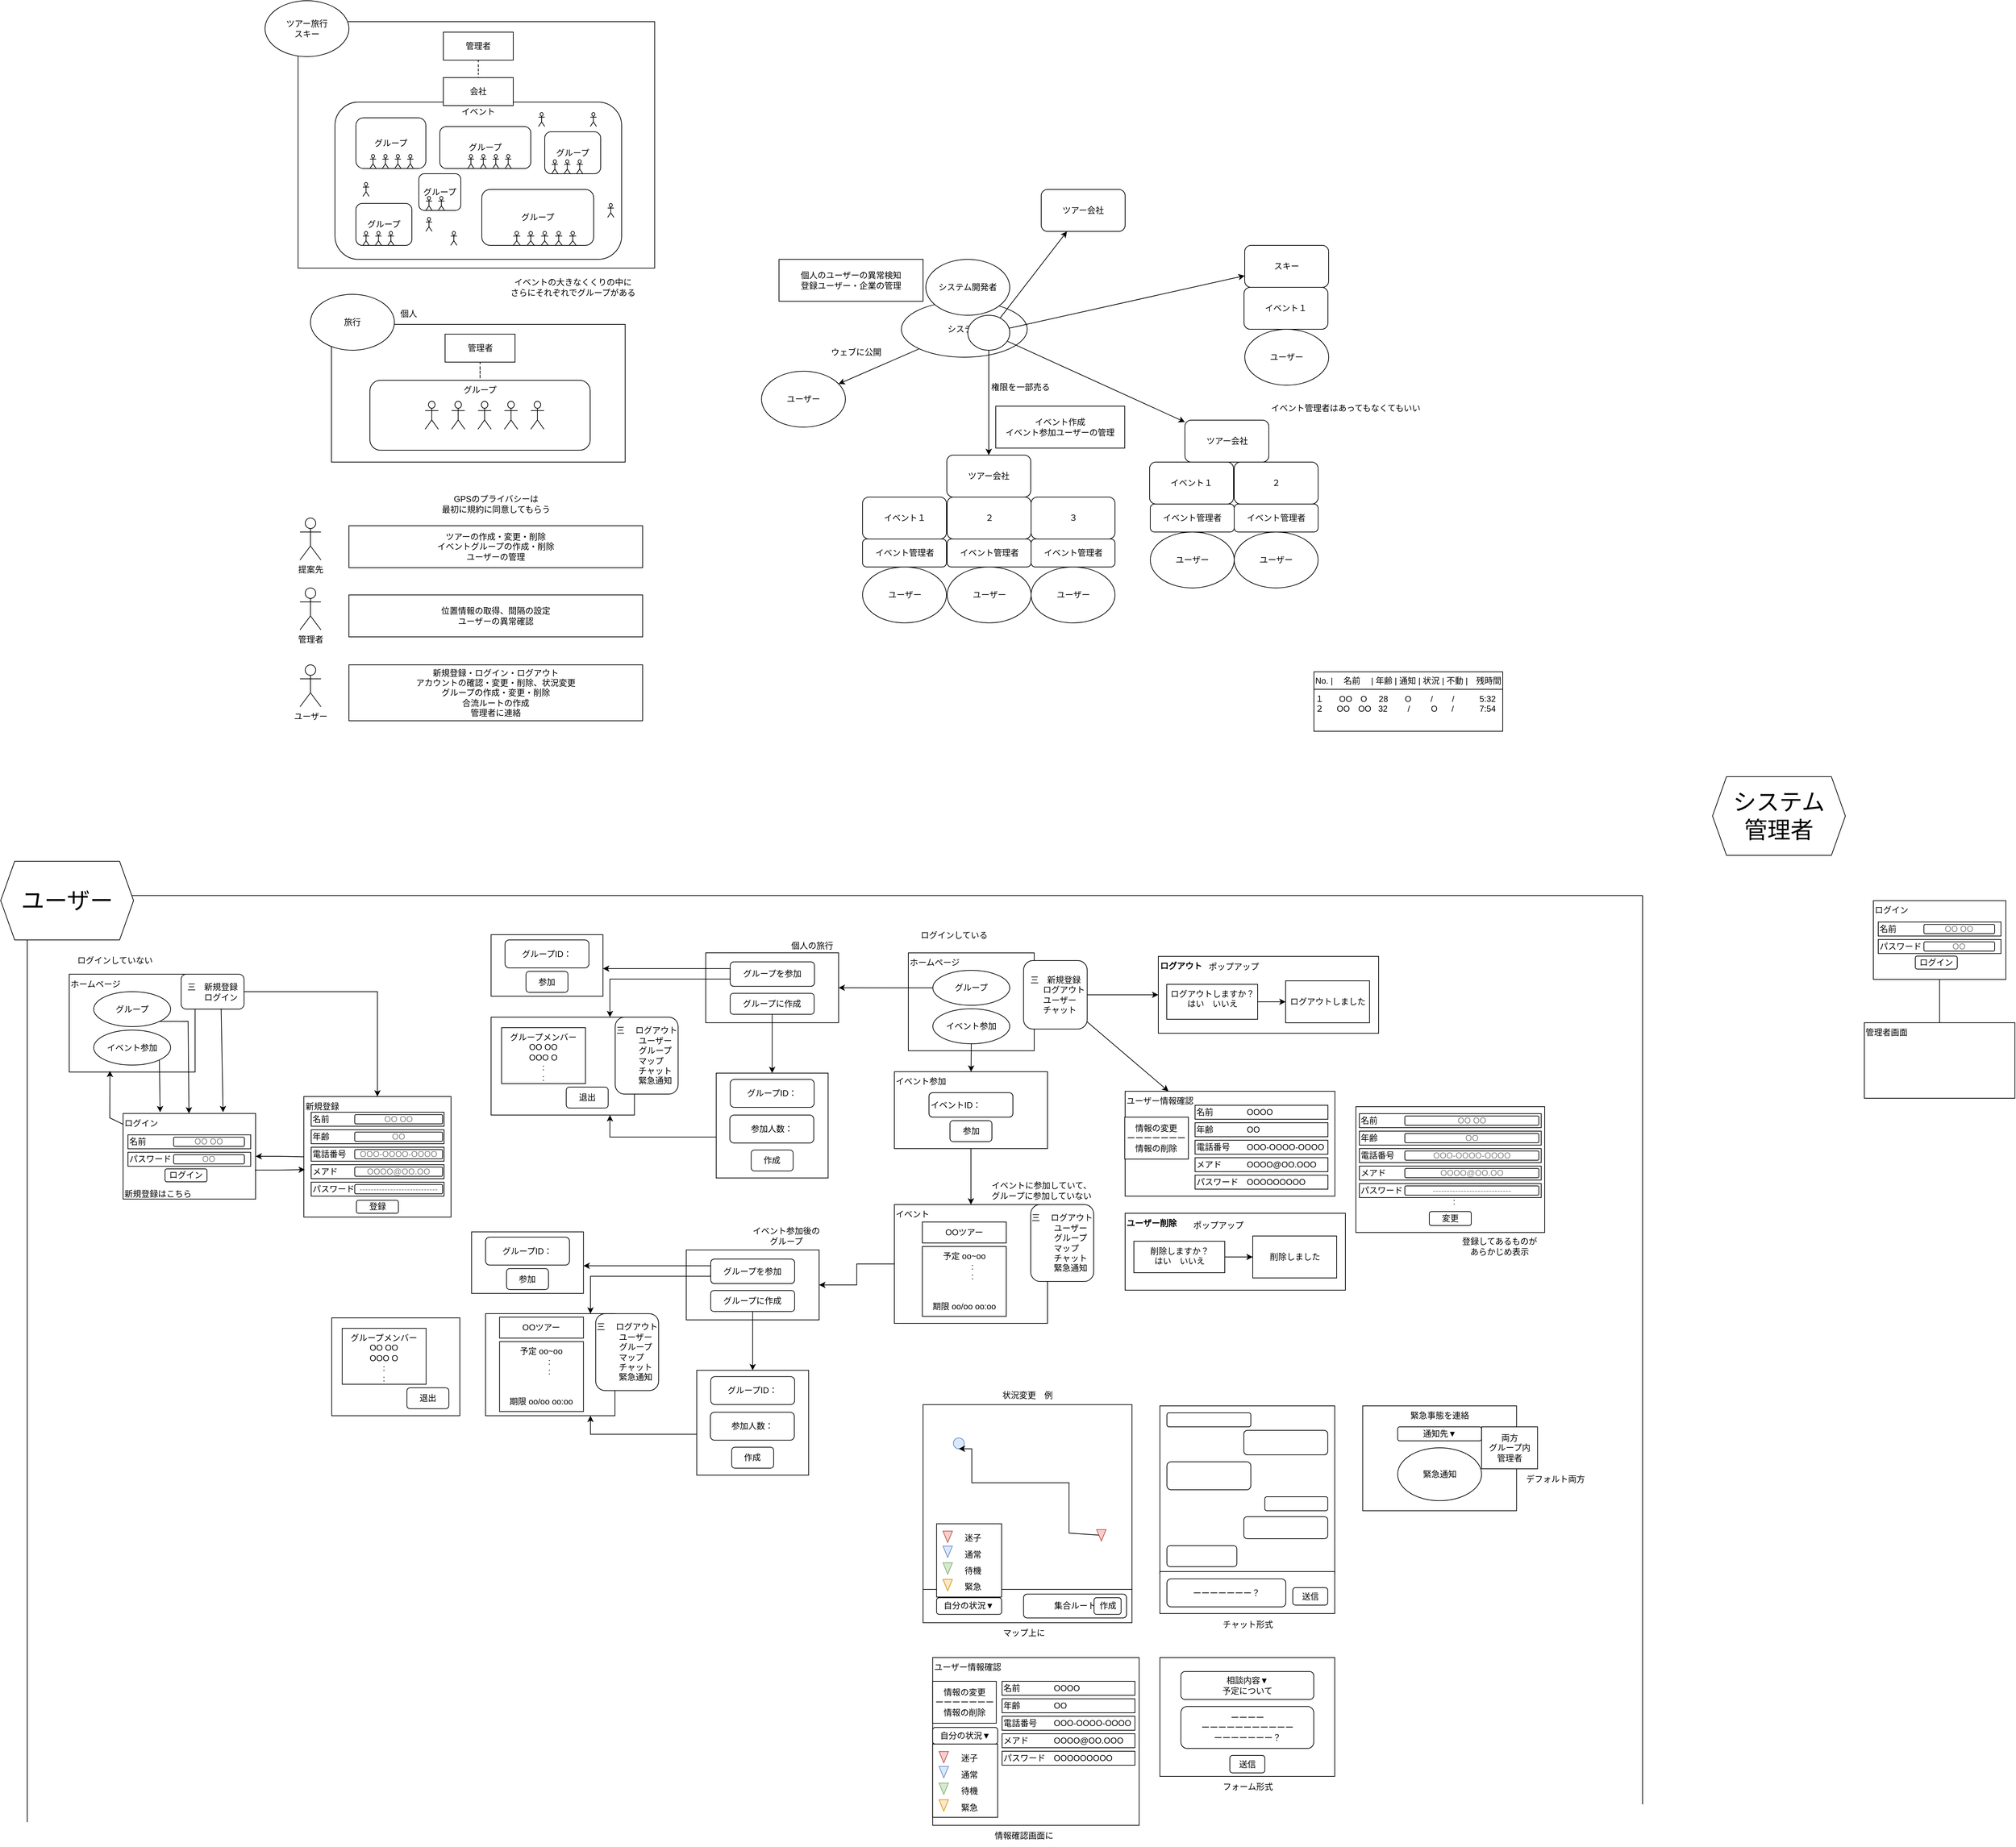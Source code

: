 <mxfile><diagram name="ページ1" id="XBwVuHDo05YGSn4OJ-u0"><mxGraphModel dx="3289" dy="2344" grid="1" gridSize="10" guides="1" tooltips="1" connect="1" arrows="1" fold="1" page="1" pageScale="1" pageWidth="1169" pageHeight="1654" math="0" shadow="0"><root><mxCell id="0"/><mxCell id="1" parent="0"/><mxCell id="zaHt_wBv9F0KEou9O8MJ-60" style="rounded=0;orthogonalLoop=1;jettySize=auto;html=1;" parent="1" source="zaHt_wBv9F0KEou9O8MJ-49" target="zaHt_wBv9F0KEou9O8MJ-59" edge="1"><mxGeometry relative="1" as="geometry"/></mxCell><mxCell id="zaHt_wBv9F0KEou9O8MJ-49" value="システム　　　　" style="ellipse;whiteSpace=wrap;html=1;" parent="1" vertex="1"><mxGeometry x="-80" y="-650" width="180" height="80" as="geometry"/></mxCell><mxCell id="zaHt_wBv9F0KEou9O8MJ-50" value="システム開発者" style="ellipse;whiteSpace=wrap;html=1;" parent="1" vertex="1"><mxGeometry x="-45" y="-710" width="120" height="80" as="geometry"/></mxCell><mxCell id="zaHt_wBv9F0KEou9O8MJ-52" style="edgeStyle=orthogonalEdgeStyle;rounded=0;orthogonalLoop=1;jettySize=auto;html=1;" parent="1" source="zaHt_wBv9F0KEou9O8MJ-51" target="zaHt_wBv9F0KEou9O8MJ-53" edge="1"><mxGeometry relative="1" as="geometry"><mxPoint x="45" y="-490" as="targetPoint"/></mxGeometry></mxCell><mxCell id="zaHt_wBv9F0KEou9O8MJ-81" style="rounded=0;orthogonalLoop=1;jettySize=auto;html=1;" parent="1" source="zaHt_wBv9F0KEou9O8MJ-51" target="zaHt_wBv9F0KEou9O8MJ-71" edge="1"><mxGeometry relative="1" as="geometry"/></mxCell><mxCell id="zaHt_wBv9F0KEou9O8MJ-84" style="rounded=0;orthogonalLoop=1;jettySize=auto;html=1;" parent="1" source="zaHt_wBv9F0KEou9O8MJ-51" target="zaHt_wBv9F0KEou9O8MJ-83" edge="1"><mxGeometry relative="1" as="geometry"/></mxCell><mxCell id="zaHt_wBv9F0KEou9O8MJ-85" style="rounded=0;orthogonalLoop=1;jettySize=auto;html=1;" parent="1" source="zaHt_wBv9F0KEou9O8MJ-51" target="zaHt_wBv9F0KEou9O8MJ-82" edge="1"><mxGeometry relative="1" as="geometry"/></mxCell><mxCell id="zaHt_wBv9F0KEou9O8MJ-51" value="" style="ellipse;whiteSpace=wrap;html=1;" parent="1" vertex="1"><mxGeometry x="15" y="-630" width="60" height="50" as="geometry"/></mxCell><mxCell id="zaHt_wBv9F0KEou9O8MJ-53" value="ツアー会社" style="rounded=1;whiteSpace=wrap;html=1;" parent="1" vertex="1"><mxGeometry x="-15" y="-430" width="120" height="60" as="geometry"/></mxCell><mxCell id="zaHt_wBv9F0KEou9O8MJ-54" value="３" style="rounded=1;whiteSpace=wrap;html=1;" parent="1" vertex="1"><mxGeometry x="105.5" y="-370" width="120" height="60" as="geometry"/></mxCell><mxCell id="zaHt_wBv9F0KEou9O8MJ-55" value="２" style="rounded=1;whiteSpace=wrap;html=1;" parent="1" vertex="1"><mxGeometry x="-14.5" y="-370" width="120" height="60" as="geometry"/></mxCell><mxCell id="zaHt_wBv9F0KEou9O8MJ-56" value="イベント１" style="rounded=1;whiteSpace=wrap;html=1;" parent="1" vertex="1"><mxGeometry x="-135.5" y="-370" width="120" height="60" as="geometry"/></mxCell><mxCell id="zaHt_wBv9F0KEou9O8MJ-57" value="権限を一部売る" style="text;html=1;align=center;verticalAlign=middle;resizable=0;points=[];autosize=1;strokeColor=none;fillColor=none;" parent="1" vertex="1"><mxGeometry x="35" y="-542" width="110" height="30" as="geometry"/></mxCell><mxCell id="zaHt_wBv9F0KEou9O8MJ-58" value="ユーザー" style="ellipse;whiteSpace=wrap;html=1;" parent="1" vertex="1"><mxGeometry x="-14.5" y="-270" width="120" height="80" as="geometry"/></mxCell><mxCell id="zaHt_wBv9F0KEou9O8MJ-59" value="ユーザー" style="ellipse;whiteSpace=wrap;html=1;" parent="1" vertex="1"><mxGeometry x="-280" y="-550" width="120" height="80" as="geometry"/></mxCell><mxCell id="zaHt_wBv9F0KEou9O8MJ-61" value="ウェブに公開" style="text;html=1;align=center;verticalAlign=middle;resizable=0;points=[];autosize=1;strokeColor=none;fillColor=none;" parent="1" vertex="1"><mxGeometry x="-195" y="-592" width="100" height="30" as="geometry"/></mxCell><mxCell id="zaHt_wBv9F0KEou9O8MJ-62" value="ユーザー" style="ellipse;whiteSpace=wrap;html=1;" parent="1" vertex="1"><mxGeometry x="105.5" y="-270" width="120" height="80" as="geometry"/></mxCell><mxCell id="zaHt_wBv9F0KEou9O8MJ-63" value="ユーザー" style="ellipse;whiteSpace=wrap;html=1;" parent="1" vertex="1"><mxGeometry x="-135.5" y="-270" width="120" height="80" as="geometry"/></mxCell><mxCell id="zaHt_wBv9F0KEou9O8MJ-64" value="個人のユーザーの異常検知&lt;br&gt;登録ユーザー・企業の管理" style="rounded=0;whiteSpace=wrap;html=1;" parent="1" vertex="1"><mxGeometry x="-255" y="-710" width="206" height="60" as="geometry"/></mxCell><mxCell id="zaHt_wBv9F0KEou9O8MJ-65" value="イベント作成&lt;br&gt;イベント参加ユーザーの管理" style="rounded=0;whiteSpace=wrap;html=1;" parent="1" vertex="1"><mxGeometry x="55" y="-500" width="184.45" height="60" as="geometry"/></mxCell><mxCell id="zaHt_wBv9F0KEou9O8MJ-66" value="イベント管理者" style="rounded=1;whiteSpace=wrap;html=1;" parent="1" vertex="1"><mxGeometry x="-135.5" y="-310" width="120" height="40" as="geometry"/></mxCell><mxCell id="zaHt_wBv9F0KEou9O8MJ-69" value="イベント管理者" style="rounded=1;whiteSpace=wrap;html=1;" parent="1" vertex="1"><mxGeometry x="-14.5" y="-310" width="120" height="40" as="geometry"/></mxCell><mxCell id="zaHt_wBv9F0KEou9O8MJ-70" value="イベント管理者" style="rounded=1;whiteSpace=wrap;html=1;" parent="1" vertex="1"><mxGeometry x="105.5" y="-310" width="120" height="40" as="geometry"/></mxCell><mxCell id="zaHt_wBv9F0KEou9O8MJ-71" value="ツアー会社" style="rounded=1;whiteSpace=wrap;html=1;" parent="1" vertex="1"><mxGeometry x="325.5" y="-480" width="120" height="60" as="geometry"/></mxCell><mxCell id="zaHt_wBv9F0KEou9O8MJ-73" value="２" style="rounded=1;whiteSpace=wrap;html=1;" parent="1" vertex="1"><mxGeometry x="396" y="-420" width="120" height="60" as="geometry"/></mxCell><mxCell id="zaHt_wBv9F0KEou9O8MJ-74" value="イベント１" style="rounded=1;whiteSpace=wrap;html=1;" parent="1" vertex="1"><mxGeometry x="275" y="-420" width="120" height="60" as="geometry"/></mxCell><mxCell id="zaHt_wBv9F0KEou9O8MJ-75" value="ユーザー" style="ellipse;whiteSpace=wrap;html=1;" parent="1" vertex="1"><mxGeometry x="396" y="-320" width="120" height="80" as="geometry"/></mxCell><mxCell id="zaHt_wBv9F0KEou9O8MJ-77" value="ユーザー" style="ellipse;whiteSpace=wrap;html=1;" parent="1" vertex="1"><mxGeometry x="276" y="-320" width="120" height="80" as="geometry"/></mxCell><mxCell id="zaHt_wBv9F0KEou9O8MJ-82" value="スキー" style="rounded=1;whiteSpace=wrap;html=1;" parent="1" vertex="1"><mxGeometry x="411" y="-730" width="120" height="60" as="geometry"/></mxCell><mxCell id="zaHt_wBv9F0KEou9O8MJ-83" value="ツアー会社" style="rounded=1;whiteSpace=wrap;html=1;" parent="1" vertex="1"><mxGeometry x="120" y="-810" width="120" height="60" as="geometry"/></mxCell><mxCell id="zaHt_wBv9F0KEou9O8MJ-86" value="イベント管理者" style="rounded=1;whiteSpace=wrap;html=1;" parent="1" vertex="1"><mxGeometry x="276" y="-360" width="120" height="40" as="geometry"/></mxCell><mxCell id="zaHt_wBv9F0KEou9O8MJ-87" value="イベント管理者" style="rounded=1;whiteSpace=wrap;html=1;" parent="1" vertex="1"><mxGeometry x="396" y="-360" width="120" height="40" as="geometry"/></mxCell><mxCell id="zaHt_wBv9F0KEou9O8MJ-88" value="イベント１" style="rounded=1;whiteSpace=wrap;html=1;" parent="1" vertex="1"><mxGeometry x="410" y="-670" width="120" height="60" as="geometry"/></mxCell><mxCell id="zaHt_wBv9F0KEou9O8MJ-89" value="ユーザー" style="ellipse;whiteSpace=wrap;html=1;" parent="1" vertex="1"><mxGeometry x="411.11" y="-610" width="120" height="80" as="geometry"/></mxCell><mxCell id="zaHt_wBv9F0KEou9O8MJ-94" value="イベント管理者はあってもなくてもいい" style="text;html=1;align=center;verticalAlign=middle;resizable=0;points=[];autosize=1;strokeColor=none;fillColor=none;" parent="1" vertex="1"><mxGeometry x="435" y="-512" width="240" height="30" as="geometry"/></mxCell><mxCell id="zaHt_wBv9F0KEou9O8MJ-161" value="" style="group" parent="1" vertex="1" connectable="0"><mxGeometry x="-940.0" y="-380" width="490.0" height="330" as="geometry"/></mxCell><mxCell id="939VMe6MDlw07Kl8Ivs7-76" value="GPSのプライバシーは&lt;br&gt;最初に規約に同意してもらう" style="text;html=1;align=center;verticalAlign=middle;resizable=0;points=[];autosize=1;strokeColor=none;fillColor=none;container=0;" parent="zaHt_wBv9F0KEou9O8MJ-161" vertex="1"><mxGeometry x="190.0" width="180" height="40" as="geometry"/></mxCell><mxCell id="939VMe6MDlw07Kl8Ivs7-61" value="ユーザー" style="shape=umlActor;verticalLabelPosition=bottom;verticalAlign=top;html=1;outlineConnect=0;container=0;" parent="zaHt_wBv9F0KEou9O8MJ-161" vertex="1"><mxGeometry y="250" width="30" height="60" as="geometry"/></mxCell><mxCell id="939VMe6MDlw07Kl8Ivs7-72" value="新規登録・ログイン・ログアウト&lt;br&gt;アカウントの確認・変更・削除、状況変更&lt;br&gt;グループの作成・変更・削除&lt;br&gt;合流ルートの作成&lt;br&gt;管理者に連絡" style="whiteSpace=wrap;html=1;container=0;" parent="zaHt_wBv9F0KEou9O8MJ-161" vertex="1"><mxGeometry x="70" y="250" width="420" height="80" as="geometry"/></mxCell><mxCell id="939VMe6MDlw07Kl8Ivs7-63" value="管理者" style="shape=umlActor;verticalLabelPosition=bottom;verticalAlign=top;html=1;outlineConnect=0;container=0;" parent="zaHt_wBv9F0KEou9O8MJ-161" vertex="1"><mxGeometry y="140" width="30" height="60" as="geometry"/></mxCell><mxCell id="939VMe6MDlw07Kl8Ivs7-71" value="位置情報の取得、間隔の設定&lt;br&gt;ユーザーの異常確認" style="whiteSpace=wrap;html=1;container=0;" parent="zaHt_wBv9F0KEou9O8MJ-161" vertex="1"><mxGeometry x="70" y="150" width="420" height="60" as="geometry"/></mxCell><mxCell id="939VMe6MDlw07Kl8Ivs7-62" value="提案先" style="shape=umlActor;verticalLabelPosition=bottom;verticalAlign=top;html=1;outlineConnect=0;container=0;" parent="zaHt_wBv9F0KEou9O8MJ-161" vertex="1"><mxGeometry y="40" width="30" height="60" as="geometry"/></mxCell><mxCell id="939VMe6MDlw07Kl8Ivs7-70" value="ツアーの作成・変更・削除&lt;br&gt;イベントグループの作成・削除&lt;br&gt;ユーザーの管理" style="whiteSpace=wrap;html=1;container=0;" parent="zaHt_wBv9F0KEou9O8MJ-161" vertex="1"><mxGeometry x="70" y="51" width="420" height="60" as="geometry"/></mxCell><mxCell id="zaHt_wBv9F0KEou9O8MJ-162" value="" style="group" parent="1" vertex="1" connectable="0"><mxGeometry x="-990.0" y="-1080" width="557.23" height="660" as="geometry"/></mxCell><mxCell id="DY4rHuwdRVttyrDEikKL-43" value="" style="rounded=0;whiteSpace=wrap;html=1;" parent="zaHt_wBv9F0KEou9O8MJ-162" vertex="1"><mxGeometry x="47.23" y="30" width="510" height="352.5" as="geometry"/></mxCell><mxCell id="DY4rHuwdRVttyrDEikKL-44" value="ツアー旅行&lt;br&gt;スキー" style="ellipse;whiteSpace=wrap;html=1;" parent="zaHt_wBv9F0KEou9O8MJ-162" vertex="1"><mxGeometry width="120" height="80" as="geometry"/></mxCell><mxCell id="DY4rHuwdRVttyrDEikKL-46" value="イベント" style="rounded=1;whiteSpace=wrap;html=1;verticalAlign=top;" parent="zaHt_wBv9F0KEou9O8MJ-162" vertex="1"><mxGeometry x="100" y="145" width="410" height="225" as="geometry"/></mxCell><mxCell id="DY4rHuwdRVttyrDEikKL-47" value="グループ" style="rounded=1;whiteSpace=wrap;html=1;" parent="zaHt_wBv9F0KEou9O8MJ-162" vertex="1"><mxGeometry x="310" y="270" width="160" height="80" as="geometry"/></mxCell><mxCell id="DY4rHuwdRVttyrDEikKL-48" value="グループ" style="rounded=1;whiteSpace=wrap;html=1;" parent="zaHt_wBv9F0KEou9O8MJ-162" vertex="1"><mxGeometry x="130" y="167.5" width="100" height="72.5" as="geometry"/></mxCell><mxCell id="DY4rHuwdRVttyrDEikKL-49" value="グループ" style="rounded=1;whiteSpace=wrap;html=1;" parent="zaHt_wBv9F0KEou9O8MJ-162" vertex="1"><mxGeometry x="400" y="187.5" width="80" height="60" as="geometry"/></mxCell><mxCell id="DY4rHuwdRVttyrDEikKL-50" value="グループ" style="rounded=1;whiteSpace=wrap;html=1;" parent="zaHt_wBv9F0KEou9O8MJ-162" vertex="1"><mxGeometry x="220" y="247.5" width="60" height="52.5" as="geometry"/></mxCell><mxCell id="DY4rHuwdRVttyrDEikKL-45" value="グループ" style="rounded=1;whiteSpace=wrap;html=1;" parent="zaHt_wBv9F0KEou9O8MJ-162" vertex="1"><mxGeometry x="130" y="290" width="80" height="60" as="geometry"/></mxCell><mxCell id="DY4rHuwdRVttyrDEikKL-51" value="グループ" style="rounded=1;whiteSpace=wrap;html=1;" parent="zaHt_wBv9F0KEou9O8MJ-162" vertex="1"><mxGeometry x="250" y="180" width="130" height="60" as="geometry"/></mxCell><mxCell id="DY4rHuwdRVttyrDEikKL-52" value="" style="rounded=0;whiteSpace=wrap;html=1;" parent="zaHt_wBv9F0KEou9O8MJ-162" vertex="1"><mxGeometry x="95" y="463" width="420" height="197" as="geometry"/></mxCell><mxCell id="DY4rHuwdRVttyrDEikKL-53" value="旅行" style="ellipse;whiteSpace=wrap;html=1;" parent="zaHt_wBv9F0KEou9O8MJ-162" vertex="1"><mxGeometry x="65" y="420" width="120" height="80" as="geometry"/></mxCell><mxCell id="DY4rHuwdRVttyrDEikKL-55" value="グループ" style="rounded=1;whiteSpace=wrap;html=1;verticalAlign=top;" parent="zaHt_wBv9F0KEou9O8MJ-162" vertex="1"><mxGeometry x="150" y="543" width="315" height="100" as="geometry"/></mxCell><mxCell id="DY4rHuwdRVttyrDEikKL-61" value="会社" style="rounded=0;whiteSpace=wrap;html=1;" parent="zaHt_wBv9F0KEou9O8MJ-162" vertex="1"><mxGeometry x="255" y="110" width="100" height="40" as="geometry"/></mxCell><mxCell id="zaHt_wBv9F0KEou9O8MJ-106" style="edgeStyle=orthogonalEdgeStyle;rounded=0;orthogonalLoop=1;jettySize=auto;html=1;dashed=1;endArrow=none;endFill=0;" parent="zaHt_wBv9F0KEou9O8MJ-162" source="DY4rHuwdRVttyrDEikKL-62" target="DY4rHuwdRVttyrDEikKL-55" edge="1"><mxGeometry relative="1" as="geometry"/></mxCell><mxCell id="DY4rHuwdRVttyrDEikKL-62" value="管理者" style="rounded=0;whiteSpace=wrap;html=1;" parent="zaHt_wBv9F0KEou9O8MJ-162" vertex="1"><mxGeometry x="257.5" y="477" width="100" height="40" as="geometry"/></mxCell><mxCell id="DY4rHuwdRVttyrDEikKL-81" value="" style="group" parent="zaHt_wBv9F0KEou9O8MJ-162" vertex="1" connectable="0"><mxGeometry x="229" y="573" width="170" height="40" as="geometry"/></mxCell><mxCell id="DY4rHuwdRVttyrDEikKL-75" value="" style="shape=umlActor;verticalLabelPosition=bottom;verticalAlign=top;html=1;outlineConnect=0;" parent="DY4rHuwdRVttyrDEikKL-81" vertex="1"><mxGeometry width="18.889" height="40" as="geometry"/></mxCell><mxCell id="DY4rHuwdRVttyrDEikKL-76" value="" style="shape=umlActor;verticalLabelPosition=bottom;verticalAlign=top;html=1;outlineConnect=0;" parent="DY4rHuwdRVttyrDEikKL-81" vertex="1"><mxGeometry x="37.778" width="18.889" height="40" as="geometry"/></mxCell><mxCell id="DY4rHuwdRVttyrDEikKL-77" value="" style="shape=umlActor;verticalLabelPosition=bottom;verticalAlign=top;html=1;outlineConnect=0;" parent="DY4rHuwdRVttyrDEikKL-81" vertex="1"><mxGeometry x="75.556" width="18.889" height="40" as="geometry"/></mxCell><mxCell id="DY4rHuwdRVttyrDEikKL-78" value="" style="shape=umlActor;verticalLabelPosition=bottom;verticalAlign=top;html=1;outlineConnect=0;" parent="DY4rHuwdRVttyrDEikKL-81" vertex="1"><mxGeometry x="113.333" width="18.889" height="40" as="geometry"/></mxCell><mxCell id="DY4rHuwdRVttyrDEikKL-79" value="" style="shape=umlActor;verticalLabelPosition=bottom;verticalAlign=top;html=1;outlineConnect=0;" parent="DY4rHuwdRVttyrDEikKL-81" vertex="1"><mxGeometry x="151.111" width="18.889" height="40" as="geometry"/></mxCell><mxCell id="DY4rHuwdRVttyrDEikKL-89" value="" style="group" parent="zaHt_wBv9F0KEou9O8MJ-162" vertex="1" connectable="0"><mxGeometry x="355" y="330" width="90" height="20" as="geometry"/></mxCell><mxCell id="DY4rHuwdRVttyrDEikKL-90" value="" style="shape=umlActor;verticalLabelPosition=bottom;verticalAlign=top;html=1;outlineConnect=0;" parent="DY4rHuwdRVttyrDEikKL-89" vertex="1"><mxGeometry width="10" height="20" as="geometry"/></mxCell><mxCell id="DY4rHuwdRVttyrDEikKL-91" value="" style="shape=umlActor;verticalLabelPosition=bottom;verticalAlign=top;html=1;outlineConnect=0;" parent="DY4rHuwdRVttyrDEikKL-89" vertex="1"><mxGeometry x="20" width="10" height="20" as="geometry"/></mxCell><mxCell id="DY4rHuwdRVttyrDEikKL-92" value="" style="shape=umlActor;verticalLabelPosition=bottom;verticalAlign=top;html=1;outlineConnect=0;" parent="DY4rHuwdRVttyrDEikKL-89" vertex="1"><mxGeometry x="40" width="10" height="20" as="geometry"/></mxCell><mxCell id="DY4rHuwdRVttyrDEikKL-93" value="" style="shape=umlActor;verticalLabelPosition=bottom;verticalAlign=top;html=1;outlineConnect=0;" parent="DY4rHuwdRVttyrDEikKL-89" vertex="1"><mxGeometry x="60" width="10" height="20" as="geometry"/></mxCell><mxCell id="DY4rHuwdRVttyrDEikKL-94" value="" style="shape=umlActor;verticalLabelPosition=bottom;verticalAlign=top;html=1;outlineConnect=0;" parent="DY4rHuwdRVttyrDEikKL-89" vertex="1"><mxGeometry x="80" width="10" height="20" as="geometry"/></mxCell><mxCell id="DY4rHuwdRVttyrDEikKL-101" value="" style="group" parent="zaHt_wBv9F0KEou9O8MJ-162" vertex="1" connectable="0"><mxGeometry x="150" y="220" width="80" height="20" as="geometry"/></mxCell><mxCell id="DY4rHuwdRVttyrDEikKL-102" value="" style="shape=umlActor;verticalLabelPosition=bottom;verticalAlign=top;html=1;outlineConnect=0;" parent="DY4rHuwdRVttyrDEikKL-101" vertex="1"><mxGeometry width="8.889" height="20" as="geometry"/></mxCell><mxCell id="DY4rHuwdRVttyrDEikKL-103" value="" style="shape=umlActor;verticalLabelPosition=bottom;verticalAlign=top;html=1;outlineConnect=0;" parent="DY4rHuwdRVttyrDEikKL-101" vertex="1"><mxGeometry x="17.778" width="8.889" height="20" as="geometry"/></mxCell><mxCell id="DY4rHuwdRVttyrDEikKL-104" value="" style="shape=umlActor;verticalLabelPosition=bottom;verticalAlign=top;html=1;outlineConnect=0;" parent="DY4rHuwdRVttyrDEikKL-101" vertex="1"><mxGeometry x="35.556" width="8.889" height="20" as="geometry"/></mxCell><mxCell id="DY4rHuwdRVttyrDEikKL-105" value="" style="shape=umlActor;verticalLabelPosition=bottom;verticalAlign=top;html=1;outlineConnect=0;" parent="DY4rHuwdRVttyrDEikKL-101" vertex="1"><mxGeometry x="53.333" width="8.889" height="20" as="geometry"/></mxCell><mxCell id="DY4rHuwdRVttyrDEikKL-108" value="" style="group" parent="zaHt_wBv9F0KEou9O8MJ-162" vertex="1" connectable="0"><mxGeometry x="230" y="280" width="80" height="20" as="geometry"/></mxCell><mxCell id="DY4rHuwdRVttyrDEikKL-109" value="" style="shape=umlActor;verticalLabelPosition=bottom;verticalAlign=top;html=1;outlineConnect=0;" parent="DY4rHuwdRVttyrDEikKL-108" vertex="1"><mxGeometry width="8.889" height="20" as="geometry"/></mxCell><mxCell id="DY4rHuwdRVttyrDEikKL-110" value="" style="shape=umlActor;verticalLabelPosition=bottom;verticalAlign=top;html=1;outlineConnect=0;" parent="DY4rHuwdRVttyrDEikKL-108" vertex="1"><mxGeometry x="17.778" width="8.889" height="20" as="geometry"/></mxCell><mxCell id="DY4rHuwdRVttyrDEikKL-113" value="" style="group" parent="zaHt_wBv9F0KEou9O8MJ-162" vertex="1" connectable="0"><mxGeometry x="290" y="220" width="80" height="20" as="geometry"/></mxCell><mxCell id="DY4rHuwdRVttyrDEikKL-114" value="" style="shape=umlActor;verticalLabelPosition=bottom;verticalAlign=top;html=1;outlineConnect=0;" parent="DY4rHuwdRVttyrDEikKL-113" vertex="1"><mxGeometry width="8.889" height="20" as="geometry"/></mxCell><mxCell id="DY4rHuwdRVttyrDEikKL-115" value="" style="shape=umlActor;verticalLabelPosition=bottom;verticalAlign=top;html=1;outlineConnect=0;" parent="DY4rHuwdRVttyrDEikKL-113" vertex="1"><mxGeometry x="17.778" width="8.889" height="20" as="geometry"/></mxCell><mxCell id="DY4rHuwdRVttyrDEikKL-116" value="" style="shape=umlActor;verticalLabelPosition=bottom;verticalAlign=top;html=1;outlineConnect=0;" parent="DY4rHuwdRVttyrDEikKL-113" vertex="1"><mxGeometry x="35.556" width="8.889" height="20" as="geometry"/></mxCell><mxCell id="DY4rHuwdRVttyrDEikKL-117" value="" style="shape=umlActor;verticalLabelPosition=bottom;verticalAlign=top;html=1;outlineConnect=0;" parent="DY4rHuwdRVttyrDEikKL-113" vertex="1"><mxGeometry x="53.333" width="8.889" height="20" as="geometry"/></mxCell><mxCell id="DY4rHuwdRVttyrDEikKL-118" value="" style="group" parent="zaHt_wBv9F0KEou9O8MJ-162" vertex="1" connectable="0"><mxGeometry x="410.0" y="227.5" width="80" height="20" as="geometry"/></mxCell><mxCell id="DY4rHuwdRVttyrDEikKL-119" value="" style="shape=umlActor;verticalLabelPosition=bottom;verticalAlign=top;html=1;outlineConnect=0;" parent="DY4rHuwdRVttyrDEikKL-118" vertex="1"><mxGeometry width="8.889" height="20" as="geometry"/></mxCell><mxCell id="DY4rHuwdRVttyrDEikKL-120" value="" style="shape=umlActor;verticalLabelPosition=bottom;verticalAlign=top;html=1;outlineConnect=0;" parent="DY4rHuwdRVttyrDEikKL-118" vertex="1"><mxGeometry x="17.778" width="8.889" height="20" as="geometry"/></mxCell><mxCell id="DY4rHuwdRVttyrDEikKL-121" value="" style="shape=umlActor;verticalLabelPosition=bottom;verticalAlign=top;html=1;outlineConnect=0;" parent="DY4rHuwdRVttyrDEikKL-118" vertex="1"><mxGeometry x="35.556" width="8.889" height="20" as="geometry"/></mxCell><mxCell id="DY4rHuwdRVttyrDEikKL-123" value="" style="group" parent="zaHt_wBv9F0KEou9O8MJ-162" vertex="1" connectable="0"><mxGeometry x="140" y="330" width="80" height="20" as="geometry"/></mxCell><mxCell id="DY4rHuwdRVttyrDEikKL-124" value="" style="shape=umlActor;verticalLabelPosition=bottom;verticalAlign=top;html=1;outlineConnect=0;" parent="DY4rHuwdRVttyrDEikKL-123" vertex="1"><mxGeometry width="8.889" height="20" as="geometry"/></mxCell><mxCell id="DY4rHuwdRVttyrDEikKL-125" value="" style="shape=umlActor;verticalLabelPosition=bottom;verticalAlign=top;html=1;outlineConnect=0;" parent="DY4rHuwdRVttyrDEikKL-123" vertex="1"><mxGeometry x="17.778" width="8.889" height="20" as="geometry"/></mxCell><mxCell id="DY4rHuwdRVttyrDEikKL-126" value="" style="shape=umlActor;verticalLabelPosition=bottom;verticalAlign=top;html=1;outlineConnect=0;" parent="DY4rHuwdRVttyrDEikKL-123" vertex="1"><mxGeometry x="35.556" width="8.889" height="20" as="geometry"/></mxCell><mxCell id="DY4rHuwdRVttyrDEikKL-133" value="" style="shape=umlActor;verticalLabelPosition=bottom;verticalAlign=top;html=1;outlineConnect=0;" parent="zaHt_wBv9F0KEou9O8MJ-162" vertex="1"><mxGeometry x="265.558" y="330" width="8.889" height="20" as="geometry"/></mxCell><mxCell id="DY4rHuwdRVttyrDEikKL-134" value="" style="shape=umlActor;verticalLabelPosition=bottom;verticalAlign=top;html=1;outlineConnect=0;" parent="zaHt_wBv9F0KEou9O8MJ-162" vertex="1"><mxGeometry x="139.998" y="260" width="8.889" height="20" as="geometry"/></mxCell><mxCell id="DY4rHuwdRVttyrDEikKL-135" value="" style="shape=umlActor;verticalLabelPosition=bottom;verticalAlign=top;html=1;outlineConnect=0;" parent="zaHt_wBv9F0KEou9O8MJ-162" vertex="1"><mxGeometry x="229.998" y="310" width="8.889" height="20" as="geometry"/></mxCell><mxCell id="DY4rHuwdRVttyrDEikKL-136" value="" style="shape=umlActor;verticalLabelPosition=bottom;verticalAlign=top;html=1;outlineConnect=0;" parent="zaHt_wBv9F0KEou9O8MJ-162" vertex="1"><mxGeometry x="465.108" y="160" width="8.889" height="20" as="geometry"/></mxCell><mxCell id="DY4rHuwdRVttyrDEikKL-137" value="" style="shape=umlActor;verticalLabelPosition=bottom;verticalAlign=top;html=1;outlineConnect=0;" parent="zaHt_wBv9F0KEou9O8MJ-162" vertex="1"><mxGeometry x="391.108" y="160" width="8.889" height="20" as="geometry"/></mxCell><mxCell id="DY4rHuwdRVttyrDEikKL-138" value="" style="shape=umlActor;verticalLabelPosition=bottom;verticalAlign=top;html=1;outlineConnect=0;" parent="zaHt_wBv9F0KEou9O8MJ-162" vertex="1"><mxGeometry x="489.998" y="290" width="8.889" height="20" as="geometry"/></mxCell><mxCell id="DY4rHuwdRVttyrDEikKL-139" value="イベントの大きなくくりの中に&lt;br&gt;さらにそれぞれでグループがある" style="text;html=1;align=center;verticalAlign=middle;resizable=0;points=[];autosize=1;strokeColor=none;fillColor=none;" parent="zaHt_wBv9F0KEou9O8MJ-162" vertex="1"><mxGeometry x="340.0" y="390" width="200" height="40" as="geometry"/></mxCell><mxCell id="zaHt_wBv9F0KEou9O8MJ-1" value="個人" style="text;html=1;align=center;verticalAlign=middle;resizable=0;points=[];autosize=1;strokeColor=none;fillColor=none;" parent="zaHt_wBv9F0KEou9O8MJ-162" vertex="1"><mxGeometry x="180" y="433" width="50" height="30" as="geometry"/></mxCell><mxCell id="zaHt_wBv9F0KEou9O8MJ-105" style="edgeStyle=orthogonalEdgeStyle;rounded=0;orthogonalLoop=1;jettySize=auto;html=1;dashed=1;endArrow=none;endFill=0;" parent="zaHt_wBv9F0KEou9O8MJ-162" source="zaHt_wBv9F0KEou9O8MJ-104" target="DY4rHuwdRVttyrDEikKL-61" edge="1"><mxGeometry relative="1" as="geometry"/></mxCell><mxCell id="zaHt_wBv9F0KEou9O8MJ-104" value="管理者" style="rounded=0;whiteSpace=wrap;html=1;" parent="zaHt_wBv9F0KEou9O8MJ-162" vertex="1"><mxGeometry x="255" y="45" width="100" height="40" as="geometry"/></mxCell><mxCell id="zaHt_wBv9F0KEou9O8MJ-93" value="" style="group" parent="1" vertex="1" connectable="0"><mxGeometry x="510" y="-120" width="270" height="85" as="geometry"/></mxCell><mxCell id="CKtyOYaQWajw3hzrJsdJ-13" value="No. |　 名前　 | 年齢 | 通知 | 状況 | 不動 |　残時間" style="rounded=0;whiteSpace=wrap;html=1;" parent="zaHt_wBv9F0KEou9O8MJ-93" vertex="1"><mxGeometry width="270" height="25" as="geometry"/></mxCell><mxCell id="CKtyOYaQWajw3hzrJsdJ-14" value="１　&amp;nbsp; &amp;nbsp;OO　O&amp;nbsp; &amp;nbsp; &amp;nbsp;28　　O　　 / 　　/　　　5:32&lt;br&gt;２　&amp;nbsp; OO　OO&amp;nbsp; &amp;nbsp;32&amp;nbsp; &amp;nbsp; &amp;nbsp;　/&amp;nbsp; &amp;nbsp; &amp;nbsp; &amp;nbsp; &amp;nbsp;O&amp;nbsp; &amp;nbsp; &amp;nbsp; /&amp;nbsp; &amp;nbsp; &amp;nbsp; &amp;nbsp; &amp;nbsp; &amp;nbsp;7:54" style="rounded=0;whiteSpace=wrap;html=1;align=left;verticalAlign=top;" parent="zaHt_wBv9F0KEou9O8MJ-93" vertex="1"><mxGeometry y="25" width="270" height="60" as="geometry"/></mxCell><mxCell id="zaHt_wBv9F0KEou9O8MJ-163" value="&lt;span style=&quot;font-size: 33px;&quot;&gt;システム&lt;br&gt;管理者&lt;/span&gt;" style="shape=hexagon;perimeter=hexagonPerimeter2;whiteSpace=wrap;html=1;fixedSize=1;container=0;" parent="1" vertex="1"><mxGeometry x="1080" y="30" width="190" height="112.5" as="geometry"/></mxCell><mxCell id="DY4rHuwdRVttyrDEikKL-1" value="ホームページ" style="rounded=0;whiteSpace=wrap;html=1;align=left;verticalAlign=top;container=0;" parent="1" vertex="1"><mxGeometry x="-1270" y="312.5" width="180" height="140" as="geometry"/></mxCell><mxCell id="DY4rHuwdRVttyrDEikKL-2" value="三　新規登録&lt;br&gt;　　 ログイン&amp;nbsp;" style="rounded=1;whiteSpace=wrap;html=1;container=0;" parent="1" vertex="1"><mxGeometry x="-1110" y="312.5" width="90" height="50" as="geometry"/></mxCell><mxCell id="DY4rHuwdRVttyrDEikKL-3" value="イベント参加" style="ellipse;whiteSpace=wrap;html=1;container=0;" parent="1" vertex="1"><mxGeometry x="-1235" y="392.5" width="110" height="50" as="geometry"/></mxCell><mxCell id="DY4rHuwdRVttyrDEikKL-5" value="ログイン&lt;br&gt;&lt;br&gt;&lt;br&gt;&lt;br&gt;&lt;br&gt;&lt;br&gt;&lt;br&gt;新規登録はこちら" style="rounded=0;whiteSpace=wrap;html=1;align=left;container=0;verticalAlign=top;" parent="1" vertex="1"><mxGeometry x="-1193" y="511.75" width="189.5" height="122.5" as="geometry"/></mxCell><mxCell id="DY4rHuwdRVttyrDEikKL-4" style="rounded=0;orthogonalLoop=1;jettySize=auto;html=1;exitX=1;exitY=1;exitDx=0;exitDy=0;" parent="1" source="DY4rHuwdRVttyrDEikKL-3" edge="1"><mxGeometry relative="1" as="geometry"><mxPoint x="-1140" y="510" as="targetPoint"/></mxGeometry></mxCell><mxCell id="DY4rHuwdRVttyrDEikKL-8" style="rounded=0;orthogonalLoop=1;jettySize=auto;html=1;entryX=0.457;entryY=0.987;entryDx=0;entryDy=0;entryPerimeter=0;" parent="1" source="DY4rHuwdRVttyrDEikKL-5" edge="1"><mxGeometry relative="1" as="geometry"><mxPoint x="-1211.74" y="450.68" as="targetPoint"/><Array as="points"><mxPoint x="-1212" y="518"/></Array></mxGeometry></mxCell><mxCell id="DY4rHuwdRVttyrDEikKL-9" value="新規登録" style="rounded=0;whiteSpace=wrap;html=1;align=left;container=0;verticalAlign=top;" parent="1" vertex="1"><mxGeometry x="-934.5" y="487.5" width="210.5" height="172.5" as="geometry"/></mxCell><mxCell id="zaHt_wBv9F0KEou9O8MJ-95" style="edgeStyle=orthogonalEdgeStyle;rounded=0;orthogonalLoop=1;jettySize=auto;html=1;" parent="1" source="DY4rHuwdRVttyrDEikKL-2" target="DY4rHuwdRVttyrDEikKL-9" edge="1"><mxGeometry relative="1" as="geometry"/></mxCell><mxCell id="DY4rHuwdRVttyrDEikKL-10" value="" style="edgeStyle=orthogonalEdgeStyle;rounded=0;orthogonalLoop=1;jettySize=auto;html=1;startArrow=classic;startFill=1;endArrow=none;endFill=0;" parent="1" source="DY4rHuwdRVttyrDEikKL-5" target="DY4rHuwdRVttyrDEikKL-9" edge="1"><mxGeometry relative="1" as="geometry"/></mxCell><mxCell id="DY4rHuwdRVttyrDEikKL-13" value="" style="endArrow=classic;html=1;rounded=0;exitX=0.636;exitY=0.982;exitDx=0;exitDy=0;exitPerimeter=0;" parent="1" source="DY4rHuwdRVttyrDEikKL-2" edge="1"><mxGeometry width="50" height="50" relative="1" as="geometry"><mxPoint x="-1050" y="382.5" as="sourcePoint"/><mxPoint x="-1050" y="510" as="targetPoint"/></mxGeometry></mxCell><mxCell id="DY4rHuwdRVttyrDEikKL-14" value="ホームページ" style="rounded=0;whiteSpace=wrap;html=1;align=left;verticalAlign=top;container=0;" parent="1" vertex="1"><mxGeometry x="-70" y="282" width="180" height="140" as="geometry"/></mxCell><mxCell id="DY4rHuwdRVttyrDEikKL-15" value="三　新規登録　&lt;br&gt;　　ログアウト&lt;br&gt;　ユーザー&lt;br&gt;　チャット" style="rounded=1;whiteSpace=wrap;html=1;container=0;" parent="1" vertex="1"><mxGeometry x="94.76" y="293" width="91" height="98" as="geometry"/></mxCell><mxCell id="DY4rHuwdRVttyrDEikKL-18" value="イベント参加" style="ellipse;whiteSpace=wrap;html=1;container=0;" parent="1" vertex="1"><mxGeometry x="-35" y="362" width="110" height="50" as="geometry"/></mxCell><mxCell id="DY4rHuwdRVttyrDEikKL-22" value="イベント参加" style="rounded=0;whiteSpace=wrap;html=1;align=left;verticalAlign=top;container=0;" parent="1" vertex="1"><mxGeometry x="-90" y="452" width="219" height="110" as="geometry"/></mxCell><mxCell id="DY4rHuwdRVttyrDEikKL-17" style="rounded=0;orthogonalLoop=1;jettySize=auto;html=1;" parent="1" source="DY4rHuwdRVttyrDEikKL-18" target="DY4rHuwdRVttyrDEikKL-22" edge="1"><mxGeometry relative="1" as="geometry"/></mxCell><mxCell id="DY4rHuwdRVttyrDEikKL-31" value="イベントID：" style="rounded=1;whiteSpace=wrap;html=1;align=left;container=0;" parent="1" vertex="1"><mxGeometry x="-40.5" y="482" width="120" height="35" as="geometry"/></mxCell><mxCell id="DY4rHuwdRVttyrDEikKL-33" value="参加" style="rounded=1;whiteSpace=wrap;html=1;container=0;" parent="1" vertex="1"><mxGeometry x="-10.5" y="522" width="60" height="30" as="geometry"/></mxCell><mxCell id="aznICBE8eOVE3PgMrwtk-41" style="edgeStyle=orthogonalEdgeStyle;rounded=0;orthogonalLoop=1;jettySize=auto;html=1;" parent="1" source="DY4rHuwdRVttyrDEikKL-34" target="zaHt_wBv9F0KEou9O8MJ-198" edge="1"><mxGeometry relative="1" as="geometry"><mxPoint x="-135.496" y="757.35" as="sourcePoint"/></mxGeometry></mxCell><mxCell id="DY4rHuwdRVttyrDEikKL-34" value="イベント" style="rounded=0;whiteSpace=wrap;html=1;align=left;verticalAlign=top;container=0;" parent="1" vertex="1"><mxGeometry x="-90" y="642" width="219" height="170" as="geometry"/></mxCell><mxCell id="DY4rHuwdRVttyrDEikKL-35" value="" style="edgeStyle=orthogonalEdgeStyle;rounded=0;orthogonalLoop=1;jettySize=auto;html=1;" parent="1" source="DY4rHuwdRVttyrDEikKL-22" target="DY4rHuwdRVttyrDEikKL-34" edge="1"><mxGeometry relative="1" as="geometry"/></mxCell><mxCell id="DY4rHuwdRVttyrDEikKL-39" value="OOツアー" style="rounded=0;whiteSpace=wrap;html=1;container=0;" parent="1" vertex="1"><mxGeometry x="-50" y="667" width="120" height="30" as="geometry"/></mxCell><mxCell id="DY4rHuwdRVttyrDEikKL-40" value="三　&amp;nbsp;ログアウト&lt;br&gt;　　ユーザー&lt;br&gt;　　グループ&lt;br&gt;　マップ&lt;br&gt;　　チャット&lt;br&gt;　　緊急通知" style="rounded=1;whiteSpace=wrap;html=1;container=0;" parent="1" vertex="1"><mxGeometry x="105" y="642" width="90" height="110" as="geometry"/></mxCell><mxCell id="DY4rHuwdRVttyrDEikKL-41" value="予定 oo~oo&lt;br&gt;&amp;nbsp; &amp;nbsp; &amp;nbsp; &amp;nbsp;:&lt;br&gt;&amp;nbsp; &amp;nbsp; &amp;nbsp; &amp;nbsp;:&lt;br&gt;&lt;br&gt;&lt;br&gt;期限 oo/oo oo:oo" style="rounded=0;whiteSpace=wrap;html=1;container=0;" parent="1" vertex="1"><mxGeometry x="-50" y="702" width="120" height="100" as="geometry"/></mxCell><mxCell id="939VMe6MDlw07Kl8Ivs7-78" value="情報確認画面に" style="text;html=1;align=center;verticalAlign=middle;resizable=0;points=[];autosize=1;strokeColor=none;fillColor=none;container=0;" parent="1" vertex="1"><mxGeometry x="39.76" y="1530" width="110" height="30" as="geometry"/></mxCell><mxCell id="aznICBE8eOVE3PgMrwtk-39" style="edgeStyle=orthogonalEdgeStyle;rounded=0;orthogonalLoop=1;jettySize=auto;html=1;exitX=0;exitY=0.5;exitDx=0;exitDy=0;" parent="1" source="CKtyOYaQWajw3hzrJsdJ-2" target="aznICBE8eOVE3PgMrwtk-26" edge="1"><mxGeometry relative="1" as="geometry"><mxPoint x="-110" y="331.9" as="targetPoint"/></mxGeometry></mxCell><mxCell id="CKtyOYaQWajw3hzrJsdJ-2" value="グループ" style="ellipse;whiteSpace=wrap;html=1;container=0;" parent="1" vertex="1"><mxGeometry x="-35" y="307" width="110" height="50" as="geometry"/></mxCell><mxCell id="zaHt_wBv9F0KEou9O8MJ-166" style="rounded=0;orthogonalLoop=1;jettySize=auto;html=1;exitX=1;exitY=1;exitDx=0;exitDy=0;" parent="1" source="zaHt_wBv9F0KEou9O8MJ-96" target="DY4rHuwdRVttyrDEikKL-5" edge="1"><mxGeometry relative="1" as="geometry"><Array as="points"><mxPoint x="-1100" y="380"/></Array></mxGeometry></mxCell><mxCell id="zaHt_wBv9F0KEou9O8MJ-96" value="グループ" style="ellipse;whiteSpace=wrap;html=1;container=0;" parent="1" vertex="1"><mxGeometry x="-1235" y="337.5" width="110" height="50" as="geometry"/></mxCell><mxCell id="zaHt_wBv9F0KEou9O8MJ-99" value="ログインしていない" style="text;html=1;align=center;verticalAlign=middle;resizable=0;points=[];autosize=1;strokeColor=none;fillColor=none;container=0;" parent="1" vertex="1"><mxGeometry x="-1270" y="277.5" width="130" height="30" as="geometry"/></mxCell><mxCell id="zaHt_wBv9F0KEou9O8MJ-153" style="edgeStyle=orthogonalEdgeStyle;rounded=0;orthogonalLoop=1;jettySize=auto;html=1;" parent="1" source="DY4rHuwdRVttyrDEikKL-15" target="zaHt_wBv9F0KEou9O8MJ-100" edge="1"><mxGeometry relative="1" as="geometry"/></mxCell><mxCell id="zaHt_wBv9F0KEou9O8MJ-124" value="登録してあるものが&lt;br&gt;あらかじめ表示" style="text;html=1;align=center;verticalAlign=middle;resizable=0;points=[];autosize=1;strokeColor=none;fillColor=none;container=0;" parent="1" vertex="1"><mxGeometry x="710" y="682" width="130" height="40" as="geometry"/></mxCell><mxCell id="DY4rHuwdRVttyrDEikKL-28" style="rounded=0;orthogonalLoop=1;jettySize=auto;html=1;" parent="1" source="DY4rHuwdRVttyrDEikKL-15" target="DY4rHuwdRVttyrDEikKL-27" edge="1"><mxGeometry relative="1" as="geometry"/></mxCell><mxCell id="zaHt_wBv9F0KEou9O8MJ-154" value="状況変更　例" style="text;html=1;align=center;verticalAlign=middle;resizable=0;points=[];autosize=1;strokeColor=none;fillColor=none;container=0;" parent="1" vertex="1"><mxGeometry x="49.76" y="900" width="100" height="30" as="geometry"/></mxCell><mxCell id="zaHt_wBv9F0KEou9O8MJ-155" value="ログインしている" style="text;html=1;align=center;verticalAlign=middle;resizable=0;points=[];autosize=1;strokeColor=none;fillColor=none;container=0;" parent="1" vertex="1"><mxGeometry x="-65" y="242" width="120" height="30" as="geometry"/></mxCell><mxCell id="CKtyOYaQWajw3hzrJsdJ-11" value="デフォルト両方" style="text;html=1;align=center;verticalAlign=middle;resizable=0;points=[];autosize=1;strokeColor=none;fillColor=none;container=0;" parent="1" vertex="1"><mxGeometry x="799.76" y="1020" width="110" height="30" as="geometry"/></mxCell><mxCell id="zaHt_wBv9F0KEou9O8MJ-159" value="&lt;font style=&quot;font-size: 33px;&quot;&gt;ユーザー&lt;/font&gt;" style="shape=hexagon;perimeter=hexagonPerimeter2;whiteSpace=wrap;html=1;fixedSize=1;container=0;" parent="1" vertex="1"><mxGeometry x="-1368" y="151" width="190" height="112.5" as="geometry"/></mxCell><mxCell id="939VMe6MDlw07Kl8Ivs7-47" value="ユーザー情報確認&lt;br&gt;" style="rounded=0;whiteSpace=wrap;html=1;align=left;verticalAlign=top;container=0;" parent="1" vertex="1"><mxGeometry x="-35.24" y="1290" width="295.24" height="240" as="geometry"/></mxCell><mxCell id="939VMe6MDlw07Kl8Ivs7-49" value="情報の変更&lt;br&gt;ーーーーーーー&lt;br&gt;情報の削除" style="rounded=0;whiteSpace=wrap;html=1;container=0;" parent="1" vertex="1"><mxGeometry x="-35.24" y="1324" width="91" height="60" as="geometry"/></mxCell><mxCell id="939VMe6MDlw07Kl8Ivs7-50" value="自分の状況▼" style="rounded=1;whiteSpace=wrap;html=1;container=0;" parent="1" vertex="1"><mxGeometry x="-35.237" y="1390.003" width="93" height="23.809" as="geometry"/></mxCell><mxCell id="939VMe6MDlw07Kl8Ivs7-51" value="" style="rounded=0;whiteSpace=wrap;html=1;container=0;" parent="1" vertex="1"><mxGeometry x="-35.237" y="1413.812" width="93" height="104.758" as="geometry"/></mxCell><mxCell id="939VMe6MDlw07Kl8Ivs7-52" value="" style="triangle;whiteSpace=wrap;html=1;rotation=90;fillColor=#f8cecc;strokeColor=#b85450;container=0;" parent="1" vertex="1"><mxGeometry x="-27.487" y="1425.716" width="16.275" height="13.492" as="geometry"/></mxCell><mxCell id="939VMe6MDlw07Kl8Ivs7-53" value="" style="triangle;whiteSpace=wrap;html=1;rotation=90;fillColor=#dae8fc;strokeColor=#6c8ebf;container=0;" parent="1" vertex="1"><mxGeometry x="-27.487" y="1447.144" width="16.275" height="13.492" as="geometry"/></mxCell><mxCell id="939VMe6MDlw07Kl8Ivs7-54" value="" style="triangle;whiteSpace=wrap;html=1;rotation=90;fillColor=#d5e8d4;strokeColor=#82b366;container=0;" parent="1" vertex="1"><mxGeometry x="-27.487" y="1470.953" width="16.275" height="13.492" as="geometry"/></mxCell><mxCell id="939VMe6MDlw07Kl8Ivs7-55" value="" style="triangle;whiteSpace=wrap;html=1;rotation=90;fillColor=#ffe6cc;strokeColor=#d79b00;container=0;" parent="1" vertex="1"><mxGeometry x="-27.487" y="1494.761" width="16.275" height="13.492" as="geometry"/></mxCell><mxCell id="939VMe6MDlw07Kl8Ivs7-56" value="迷子" style="text;html=1;align=center;verticalAlign=middle;resizable=0;points=[];autosize=1;strokeColor=none;fillColor=none;container=0;" parent="1" vertex="1"><mxGeometry x="-8.112" y="1418.971" width="50" height="30" as="geometry"/></mxCell><mxCell id="939VMe6MDlw07Kl8Ivs7-57" value="通常" style="text;html=1;align=center;verticalAlign=middle;resizable=0;points=[];autosize=1;strokeColor=none;fillColor=none;container=0;" parent="1" vertex="1"><mxGeometry x="-8.112" y="1442.779" width="50" height="30" as="geometry"/></mxCell><mxCell id="939VMe6MDlw07Kl8Ivs7-58" value="待機" style="text;html=1;align=center;verticalAlign=middle;resizable=0;points=[];autosize=1;strokeColor=none;fillColor=none;container=0;" parent="1" vertex="1"><mxGeometry x="-8.112" y="1465.794" width="50" height="30" as="geometry"/></mxCell><mxCell id="939VMe6MDlw07Kl8Ivs7-59" value="緊急" style="text;html=1;align=center;verticalAlign=middle;resizable=0;points=[];autosize=1;strokeColor=none;fillColor=none;container=0;" parent="1" vertex="1"><mxGeometry x="-8.112" y="1489.603" width="50" height="30" as="geometry"/></mxCell><mxCell id="DY4rHuwdRVttyrDEikKL-42" value="" style="rounded=0;whiteSpace=wrap;html=1;container=0;" parent="1" vertex="1"><mxGeometry x="-49.003" y="928.253" width="298.763" height="264.276" as="geometry"/></mxCell><mxCell id="DY4rHuwdRVttyrDEikKL-141" value="" style="triangle;whiteSpace=wrap;html=1;rotation=90;fillColor=#f8cecc;strokeColor=#b85450;container=0;" parent="1" vertex="1"><mxGeometry x="197.835" y="1108.405" width="16.275" height="13.492" as="geometry"/></mxCell><mxCell id="DY4rHuwdRVttyrDEikKL-142" value="" style="ellipse;whiteSpace=wrap;html=1;aspect=fixed;fillColor=#dae8fc;strokeColor=#6c8ebf;container=0;" parent="1" vertex="1"><mxGeometry x="-5.602" y="975.871" width="15.499" height="15.499" as="geometry"/></mxCell><mxCell id="DY4rHuwdRVttyrDEikKL-143" style="edgeStyle=orthogonalEdgeStyle;rounded=0;orthogonalLoop=1;jettySize=auto;html=1;entryX=0.5;entryY=1;entryDx=0;entryDy=0;" parent="1" source="DY4rHuwdRVttyrDEikKL-141" target="DY4rHuwdRVttyrDEikKL-142" edge="1"><mxGeometry relative="1" as="geometry"><mxPoint x="25.785" y="974.283" as="targetPoint"/><Array as="points"><mxPoint x="159.76" y="1112"/><mxPoint x="159.76" y="1040"/><mxPoint x="20.76" y="1040"/><mxPoint x="20.76" y="991"/></Array></mxGeometry></mxCell><mxCell id="DY4rHuwdRVttyrDEikKL-145" value="" style="rounded=0;whiteSpace=wrap;html=1;container=0;" parent="1" vertex="1"><mxGeometry x="-49.003" y="1192.529" width="298.763" height="47.617" as="geometry"/></mxCell><mxCell id="DY4rHuwdRVttyrDEikKL-146" value="自分の状況▼" style="rounded=1;whiteSpace=wrap;html=1;container=0;" parent="1" vertex="1"><mxGeometry x="-29.628" y="1204.433" width="93" height="23.809" as="geometry"/></mxCell><mxCell id="DY4rHuwdRVttyrDEikKL-147" value="集合ルート　　　　　" style="rounded=1;whiteSpace=wrap;html=1;container=0;" parent="1" vertex="1"><mxGeometry x="94.76" y="1199.275" width="147.25" height="34.126" as="geometry"/></mxCell><mxCell id="DY4rHuwdRVttyrDEikKL-148" value="作成" style="rounded=1;whiteSpace=wrap;html=1;container=0;" parent="1" vertex="1"><mxGeometry x="195.51" y="1204.433" width="38.75" height="23.809" as="geometry"/></mxCell><mxCell id="DY4rHuwdRVttyrDEikKL-149" value="" style="rounded=0;whiteSpace=wrap;html=1;container=0;" parent="1" vertex="1"><mxGeometry x="-29.628" y="1098.642" width="93" height="104.758" as="geometry"/></mxCell><mxCell id="DY4rHuwdRVttyrDEikKL-150" value="" style="triangle;whiteSpace=wrap;html=1;rotation=90;fillColor=#f8cecc;strokeColor=#b85450;container=0;" parent="1" vertex="1"><mxGeometry x="-21.878" y="1110.546" width="16.275" height="13.492" as="geometry"/></mxCell><mxCell id="DY4rHuwdRVttyrDEikKL-151" value="" style="triangle;whiteSpace=wrap;html=1;rotation=90;fillColor=#dae8fc;strokeColor=#6c8ebf;container=0;" parent="1" vertex="1"><mxGeometry x="-21.878" y="1131.974" width="16.275" height="13.492" as="geometry"/></mxCell><mxCell id="DY4rHuwdRVttyrDEikKL-152" value="" style="triangle;whiteSpace=wrap;html=1;rotation=90;fillColor=#d5e8d4;strokeColor=#82b366;container=0;" parent="1" vertex="1"><mxGeometry x="-21.878" y="1155.783" width="16.275" height="13.492" as="geometry"/></mxCell><mxCell id="DY4rHuwdRVttyrDEikKL-153" value="" style="triangle;whiteSpace=wrap;html=1;rotation=90;fillColor=#ffe6cc;strokeColor=#d79b00;container=0;" parent="1" vertex="1"><mxGeometry x="-21.878" y="1179.591" width="16.275" height="13.492" as="geometry"/></mxCell><mxCell id="DY4rHuwdRVttyrDEikKL-155" value="迷子" style="text;html=1;align=center;verticalAlign=middle;resizable=0;points=[];autosize=1;strokeColor=none;fillColor=none;container=0;" parent="1" vertex="1"><mxGeometry x="-2.503" y="1103.801" width="50" height="30" as="geometry"/></mxCell><mxCell id="DY4rHuwdRVttyrDEikKL-156" value="通常" style="text;html=1;align=center;verticalAlign=middle;resizable=0;points=[];autosize=1;strokeColor=none;fillColor=none;container=0;" parent="1" vertex="1"><mxGeometry x="-2.503" y="1127.609" width="50" height="30" as="geometry"/></mxCell><mxCell id="DY4rHuwdRVttyrDEikKL-157" value="待機" style="text;html=1;align=center;verticalAlign=middle;resizable=0;points=[];autosize=1;strokeColor=none;fillColor=none;container=0;" parent="1" vertex="1"><mxGeometry x="-2.503" y="1150.624" width="50" height="30" as="geometry"/></mxCell><mxCell id="DY4rHuwdRVttyrDEikKL-158" value="緊急" style="text;html=1;align=center;verticalAlign=middle;resizable=0;points=[];autosize=1;strokeColor=none;fillColor=none;container=0;" parent="1" vertex="1"><mxGeometry x="-2.503" y="1174.433" width="50" height="30" as="geometry"/></mxCell><mxCell id="939VMe6MDlw07Kl8Ivs7-79" value="マップ上に" style="text;html=1;align=center;verticalAlign=middle;resizable=0;points=[];autosize=1;strokeColor=none;fillColor=none;container=0;" parent="1" vertex="1"><mxGeometry x="54.76" y="1240.15" width="80" height="30" as="geometry"/></mxCell><mxCell id="zaHt_wBv9F0KEou9O8MJ-101" value="&lt;b&gt;ユーザー削除&lt;/b&gt;" style="rounded=0;whiteSpace=wrap;html=1;align=left;verticalAlign=top;container=0;" parent="1" vertex="1"><mxGeometry x="240" y="654.5" width="315" height="110" as="geometry"/></mxCell><mxCell id="939VMe6MDlw07Kl8Ivs7-85" value="削除しますか？&lt;br&gt;はい　いいえ" style="rounded=0;whiteSpace=wrap;html=1;align=center;verticalAlign=top;container=0;" parent="1" vertex="1"><mxGeometry x="252.5" y="694.5" width="130" height="45" as="geometry"/></mxCell><mxCell id="939VMe6MDlw07Kl8Ivs7-86" value="ポップアップ" style="text;html=1;align=center;verticalAlign=middle;resizable=0;points=[];autosize=1;strokeColor=none;fillColor=none;container=0;" parent="1" vertex="1"><mxGeometry x="322.5" y="657" width="100" height="30" as="geometry"/></mxCell><mxCell id="939VMe6MDlw07Kl8Ivs7-87" value="削除しました" style="rounded=0;whiteSpace=wrap;html=1;container=0;" parent="1" vertex="1"><mxGeometry x="422.5" y="687" width="120" height="60" as="geometry"/></mxCell><mxCell id="939VMe6MDlw07Kl8Ivs7-84" style="edgeStyle=orthogonalEdgeStyle;rounded=0;orthogonalLoop=1;jettySize=auto;html=1;" parent="1" source="939VMe6MDlw07Kl8Ivs7-85" target="939VMe6MDlw07Kl8Ivs7-87" edge="1"><mxGeometry relative="1" as="geometry"/></mxCell><mxCell id="zaHt_wBv9F0KEou9O8MJ-100" value="&lt;b&gt;ログアウト&lt;/b&gt;" style="rounded=0;whiteSpace=wrap;html=1;align=left;verticalAlign=top;container=0;" parent="1" vertex="1"><mxGeometry x="287.5" y="287" width="315" height="110" as="geometry"/></mxCell><mxCell id="DY4rHuwdRVttyrDEikKL-24" value="ログアウトしますか？&lt;br&gt;はい　いいえ" style="rounded=0;whiteSpace=wrap;html=1;align=center;verticalAlign=top;container=0;" parent="1" vertex="1"><mxGeometry x="299.5" y="327" width="130" height="50" as="geometry"/></mxCell><mxCell id="939VMe6MDlw07Kl8Ivs7-80" value="ポップアップ" style="text;html=1;align=center;verticalAlign=middle;resizable=0;points=[];autosize=1;strokeColor=none;fillColor=none;container=0;" parent="1" vertex="1"><mxGeometry x="344.5" y="287" width="100" height="30" as="geometry"/></mxCell><mxCell id="939VMe6MDlw07Kl8Ivs7-81" value="ログアウトしました" style="rounded=0;whiteSpace=wrap;html=1;container=0;" parent="1" vertex="1"><mxGeometry x="469.5" y="322" width="120" height="60" as="geometry"/></mxCell><mxCell id="939VMe6MDlw07Kl8Ivs7-82" style="edgeStyle=orthogonalEdgeStyle;rounded=0;orthogonalLoop=1;jettySize=auto;html=1;" parent="1" source="DY4rHuwdRVttyrDEikKL-24" target="939VMe6MDlw07Kl8Ivs7-81" edge="1"><mxGeometry relative="1" as="geometry"/></mxCell><mxCell id="zaHt_wBv9F0KEou9O8MJ-107" value="" style="rounded=0;whiteSpace=wrap;html=1;container=0;" parent="1" vertex="1"><mxGeometry x="570" y="502" width="270" height="180" as="geometry"/></mxCell><mxCell id="zaHt_wBv9F0KEou9O8MJ-125" value="変更" style="rounded=1;whiteSpace=wrap;html=1;container=0;" parent="1" vertex="1"><mxGeometry x="675" y="652" width="60" height="20" as="geometry"/></mxCell><mxCell id="zaHt_wBv9F0KEou9O8MJ-129" value=":" style="text;html=1;align=center;verticalAlign=middle;resizable=0;points=[];autosize=1;strokeColor=none;fillColor=none;container=0;" parent="1" vertex="1"><mxGeometry x="695" y="623" width="30" height="30" as="geometry"/></mxCell><mxCell id="zaHt_wBv9F0KEou9O8MJ-108" value="名前" style="rounded=0;whiteSpace=wrap;html=1;align=left;container=0;" parent="1" vertex="1"><mxGeometry x="575" y="512" width="260.0" height="20" as="geometry"/></mxCell><mxCell id="zaHt_wBv9F0KEou9O8MJ-112" value="年齢" style="rounded=0;whiteSpace=wrap;html=1;align=left;container=0;" parent="1" vertex="1"><mxGeometry x="575" y="537" width="260.0" height="20" as="geometry"/></mxCell><mxCell id="zaHt_wBv9F0KEou9O8MJ-115" value="電話番号" style="rounded=0;whiteSpace=wrap;html=1;align=left;container=0;" parent="1" vertex="1"><mxGeometry x="575" y="562" width="260.0" height="20" as="geometry"/></mxCell><mxCell id="zaHt_wBv9F0KEou9O8MJ-118" value="メアド" style="rounded=0;whiteSpace=wrap;html=1;align=left;container=0;" parent="1" vertex="1"><mxGeometry x="575" y="587" width="260.0" height="20" as="geometry"/></mxCell><mxCell id="zaHt_wBv9F0KEou9O8MJ-127" value="パスワード" style="rounded=0;whiteSpace=wrap;html=1;align=left;container=0;" parent="1" vertex="1"><mxGeometry x="575" y="612" width="260.0" height="20" as="geometry"/></mxCell><mxCell id="DY4rHuwdRVttyrDEikKL-27" value="ユーザー情報確認&lt;br&gt;" style="rounded=0;whiteSpace=wrap;html=1;align=left;verticalAlign=top;container=0;" parent="1" vertex="1"><mxGeometry x="240" y="480" width="300" height="150" as="geometry"/></mxCell><mxCell id="DY4rHuwdRVttyrDEikKL-30" value="情報の変更&lt;br&gt;ーーーーーーー&lt;br&gt;情報の削除" style="rounded=0;whiteSpace=wrap;html=1;container=0;" parent="1" vertex="1"><mxGeometry x="239.45" y="517" width="91" height="60" as="geometry"/></mxCell><mxCell id="939VMe6MDlw07Kl8Ivs7-39" value="" style="rounded=0;whiteSpace=wrap;html=1;container=0;" parent="1" vertex="1"><mxGeometry x="289.76" y="1290" width="250" height="170" as="geometry"/></mxCell><mxCell id="939VMe6MDlw07Kl8Ivs7-40" value="相談内容▼&lt;br&gt;予定について" style="rounded=1;whiteSpace=wrap;html=1;container=0;" parent="1" vertex="1"><mxGeometry x="319.76" y="1310" width="190" height="40" as="geometry"/></mxCell><mxCell id="939VMe6MDlw07Kl8Ivs7-41" value="ーーーー&lt;br&gt;ーーーーーーーーーーー&lt;br&gt;ーーーーーーー？" style="rounded=1;whiteSpace=wrap;html=1;container=0;" parent="1" vertex="1"><mxGeometry x="319.76" y="1360" width="190" height="60" as="geometry"/></mxCell><mxCell id="939VMe6MDlw07Kl8Ivs7-42" value="送信" style="rounded=1;whiteSpace=wrap;html=1;container=0;" parent="1" vertex="1"><mxGeometry x="389.76" y="1430" width="50" height="25" as="geometry"/></mxCell><mxCell id="939VMe6MDlw07Kl8Ivs7-44" value="フォーム形式" style="text;html=1;align=center;verticalAlign=middle;resizable=0;points=[];autosize=1;strokeColor=none;fillColor=none;container=0;" parent="1" vertex="1"><mxGeometry x="364.76" y="1460" width="100" height="30" as="geometry"/></mxCell><mxCell id="939VMe6MDlw07Kl8Ivs7-22" value="" style="rounded=0;whiteSpace=wrap;html=1;container=0;" parent="1" vertex="1"><mxGeometry x="289.76" y="930" width="250" height="240" as="geometry"/></mxCell><mxCell id="939VMe6MDlw07Kl8Ivs7-23" value="" style="rounded=0;whiteSpace=wrap;html=1;container=0;" parent="1" vertex="1"><mxGeometry x="289.76" y="1167" width="250" height="60" as="geometry"/></mxCell><mxCell id="939VMe6MDlw07Kl8Ivs7-24" value="送信" style="rounded=1;whiteSpace=wrap;html=1;container=0;" parent="1" vertex="1"><mxGeometry x="479.76" y="1190" width="50" height="25" as="geometry"/></mxCell><mxCell id="939VMe6MDlw07Kl8Ivs7-29" value="" style="rounded=1;whiteSpace=wrap;html=1;container=0;" parent="1" vertex="1"><mxGeometry x="409.76" y="965" width="120" height="35" as="geometry"/></mxCell><mxCell id="939VMe6MDlw07Kl8Ivs7-30" value="" style="rounded=1;whiteSpace=wrap;html=1;container=0;" parent="1" vertex="1"><mxGeometry x="299.76" y="940" width="120" height="20" as="geometry"/></mxCell><mxCell id="939VMe6MDlw07Kl8Ivs7-31" value="" style="rounded=1;whiteSpace=wrap;html=1;container=0;" parent="1" vertex="1"><mxGeometry x="299.76" y="1010" width="120" height="40" as="geometry"/></mxCell><mxCell id="939VMe6MDlw07Kl8Ivs7-32" value="" style="rounded=1;whiteSpace=wrap;html=1;container=0;" parent="1" vertex="1"><mxGeometry x="439.76" y="1060" width="90" height="20" as="geometry"/></mxCell><mxCell id="939VMe6MDlw07Kl8Ivs7-33" value="" style="rounded=1;whiteSpace=wrap;html=1;container=0;" parent="1" vertex="1"><mxGeometry x="409.76" y="1088.5" width="120" height="31.5" as="geometry"/></mxCell><mxCell id="939VMe6MDlw07Kl8Ivs7-34" value="" style="rounded=1;whiteSpace=wrap;html=1;container=0;" parent="1" vertex="1"><mxGeometry x="299.76" y="1130" width="100" height="30" as="geometry"/></mxCell><mxCell id="939VMe6MDlw07Kl8Ivs7-36" value="ーーーーーーー？" style="rounded=1;whiteSpace=wrap;html=1;container=0;" parent="1" vertex="1"><mxGeometry x="299.76" y="1177.5" width="170" height="40" as="geometry"/></mxCell><mxCell id="939VMe6MDlw07Kl8Ivs7-37" value="チャット形式" style="text;html=1;align=center;verticalAlign=middle;resizable=0;points=[];autosize=1;strokeColor=none;fillColor=none;container=0;" parent="1" vertex="1"><mxGeometry x="364.76" y="1228" width="100" height="30" as="geometry"/></mxCell><mxCell id="939VMe6MDlw07Kl8Ivs7-18" value="緊急事態を連絡" style="rounded=0;whiteSpace=wrap;html=1;verticalAlign=top;container=0;" parent="1" vertex="1"><mxGeometry x="579.76" y="930" width="220" height="150" as="geometry"/></mxCell><mxCell id="939VMe6MDlw07Kl8Ivs7-19" value="緊急通知" style="ellipse;whiteSpace=wrap;html=1;container=0;" parent="1" vertex="1"><mxGeometry x="629.76" y="990" width="120" height="75.63" as="geometry"/></mxCell><mxCell id="CKtyOYaQWajw3hzrJsdJ-10" value="通知先▼" style="rounded=1;whiteSpace=wrap;html=1;container=0;" parent="1" vertex="1"><mxGeometry x="629.76" y="960" width="120" height="20" as="geometry"/></mxCell><mxCell id="CKtyOYaQWajw3hzrJsdJ-12" value="両方&lt;br&gt;グループ内&lt;br&gt;管理者" style="rounded=0;whiteSpace=wrap;html=1;container=0;" parent="1" vertex="1"><mxGeometry x="749.76" y="960" width="80" height="60" as="geometry"/></mxCell><mxCell id="zaHt_wBv9F0KEou9O8MJ-165" value="イベントに参加していて、&lt;br&gt;グループに参加していない" style="text;html=1;align=center;verticalAlign=middle;resizable=0;points=[];autosize=1;strokeColor=none;fillColor=none;" parent="1" vertex="1"><mxGeometry x="35" y="602" width="170" height="40" as="geometry"/></mxCell><mxCell id="zaHt_wBv9F0KEou9O8MJ-192" value="" style="rounded=0;whiteSpace=wrap;html=1;container=0;" parent="1" vertex="1"><mxGeometry x="-694.62" y="681.12" width="160" height="88" as="geometry"/></mxCell><mxCell id="zaHt_wBv9F0KEou9O8MJ-193" value="グループID：　　　" style="rounded=1;whiteSpace=wrap;html=1;container=0;" parent="1" vertex="1"><mxGeometry x="-674.62" y="688.62" width="120" height="40" as="geometry"/></mxCell><mxCell id="zaHt_wBv9F0KEou9O8MJ-194" value="参加" style="rounded=1;whiteSpace=wrap;html=1;container=0;" parent="1" vertex="1"><mxGeometry x="-644.62" y="733.62" width="60" height="30" as="geometry"/></mxCell><mxCell id="zaHt_wBv9F0KEou9O8MJ-195" value="" style="rounded=0;whiteSpace=wrap;html=1;container=0;" parent="1" vertex="1"><mxGeometry x="-674.62" y="798.09" width="185" height="146" as="geometry"/></mxCell><mxCell id="zaHt_wBv9F0KEou9O8MJ-198" value="" style="rounded=0;whiteSpace=wrap;html=1;container=0;" parent="1" vertex="1"><mxGeometry x="-387.62" y="707.0" width="190" height="100" as="geometry"/></mxCell><mxCell id="zaHt_wBv9F0KEou9O8MJ-199" style="rounded=0;orthogonalLoop=1;jettySize=auto;html=1;exitX=0;exitY=0.5;exitDx=0;exitDy=0;edgeStyle=orthogonalEdgeStyle;" parent="1" target="zaHt_wBv9F0KEou9O8MJ-192" edge="1"><mxGeometry relative="1" as="geometry"><Array as="points"><mxPoint x="-352.62" y="729.62"/></Array><mxPoint x="-352.62" y="745.5" as="sourcePoint"/><mxPoint x="-569.62" y="729.652" as="targetPoint"/></mxGeometry></mxCell><mxCell id="zaHt_wBv9F0KEou9O8MJ-200" style="rounded=0;orthogonalLoop=1;jettySize=auto;html=1;exitX=0;exitY=0.5;exitDx=0;exitDy=0;edgeStyle=orthogonalEdgeStyle;" parent="1" target="zaHt_wBv9F0KEou9O8MJ-195" edge="1"><mxGeometry relative="1" as="geometry"><Array as="points"><mxPoint x="-352.62" y="744.62"/><mxPoint x="-524.62" y="744.62"/></Array><mxPoint x="-352.62" y="741.5" as="sourcePoint"/><mxPoint x="-597.62" y="799.0" as="targetPoint"/></mxGeometry></mxCell><mxCell id="zaHt_wBv9F0KEou9O8MJ-201" value="グループを参加" style="rounded=1;whiteSpace=wrap;html=1;container=0;" parent="1" vertex="1"><mxGeometry x="-352.62" y="720.0" width="120" height="35" as="geometry"/></mxCell><mxCell id="zaHt_wBv9F0KEou9O8MJ-203" value="グループに作成" style="rounded=1;whiteSpace=wrap;html=1;container=0;" parent="1" vertex="1"><mxGeometry x="-352.62" y="765.0" width="120" height="30" as="geometry"/></mxCell><mxCell id="zaHt_wBv9F0KEou9O8MJ-204" style="edgeStyle=orthogonalEdgeStyle;rounded=0;orthogonalLoop=1;jettySize=auto;html=1;" parent="1" source="zaHt_wBv9F0KEou9O8MJ-205" target="zaHt_wBv9F0KEou9O8MJ-195" edge="1"><mxGeometry relative="1" as="geometry"><Array as="points"><mxPoint x="-524.62" y="970.62"/></Array></mxGeometry></mxCell><mxCell id="zaHt_wBv9F0KEou9O8MJ-205" value="" style="rounded=0;whiteSpace=wrap;html=1;container=0;" parent="1" vertex="1"><mxGeometry x="-372.62" y="879.12" width="160" height="150" as="geometry"/></mxCell><mxCell id="zaHt_wBv9F0KEou9O8MJ-202" style="edgeStyle=orthogonalEdgeStyle;rounded=0;orthogonalLoop=1;jettySize=auto;html=1;" parent="1" source="zaHt_wBv9F0KEou9O8MJ-203" target="zaHt_wBv9F0KEou9O8MJ-205" edge="1"><mxGeometry relative="1" as="geometry"/></mxCell><mxCell id="zaHt_wBv9F0KEou9O8MJ-206" value="グループID：　　　" style="rounded=1;whiteSpace=wrap;html=1;container=0;" parent="1" vertex="1"><mxGeometry x="-352.62" y="888.12" width="120" height="40" as="geometry"/></mxCell><mxCell id="zaHt_wBv9F0KEou9O8MJ-207" value="作成" style="rounded=1;whiteSpace=wrap;html=1;container=0;" parent="1" vertex="1"><mxGeometry x="-322.62" y="989.12" width="60" height="30" as="geometry"/></mxCell><mxCell id="zaHt_wBv9F0KEou9O8MJ-208" value="参加人数：　　　" style="rounded=1;whiteSpace=wrap;html=1;container=0;" parent="1" vertex="1"><mxGeometry x="-353.12" y="939.12" width="120" height="40" as="geometry"/></mxCell><mxCell id="zaHt_wBv9F0KEou9O8MJ-209" value="三　&amp;nbsp;ログアウト&lt;br&gt;　　ユーザー&lt;br&gt;　　グループ&lt;br&gt;　マップ&lt;br&gt;　　チャット&lt;br&gt;　　緊急通知" style="rounded=1;whiteSpace=wrap;html=1;container=0;" parent="1" vertex="1"><mxGeometry x="-517.12" y="798.09" width="90" height="110" as="geometry"/></mxCell><mxCell id="zaHt_wBv9F0KEou9O8MJ-210" value="イベント参加後の&lt;br&gt;グループ" style="text;html=1;align=center;verticalAlign=middle;resizable=0;points=[];autosize=1;strokeColor=none;fillColor=none;" parent="1" vertex="1"><mxGeometry x="-304.62" y="667" width="120" height="40" as="geometry"/></mxCell><mxCell id="zaHt_wBv9F0KEou9O8MJ-211" value="OOツアー" style="rounded=0;whiteSpace=wrap;html=1;container=0;" parent="1" vertex="1"><mxGeometry x="-654.62" y="803.09" width="120" height="30" as="geometry"/></mxCell><mxCell id="zaHt_wBv9F0KEou9O8MJ-212" value="予定 oo~oo&lt;br&gt;&amp;nbsp; &amp;nbsp; &amp;nbsp; &amp;nbsp;:&lt;br&gt;&amp;nbsp; &amp;nbsp; &amp;nbsp; &amp;nbsp;:&lt;br&gt;&lt;br&gt;&lt;br&gt;期限 oo/oo oo:oo" style="rounded=0;whiteSpace=wrap;html=1;container=0;" parent="1" vertex="1"><mxGeometry x="-654.62" y="838.09" width="120" height="100" as="geometry"/></mxCell><mxCell id="zaHt_wBv9F0KEou9O8MJ-217" value="" style="group" parent="1" vertex="1" connectable="0"><mxGeometry x="-894.62" y="804.09" width="183.25" height="140" as="geometry"/></mxCell><mxCell id="zaHt_wBv9F0KEou9O8MJ-213" value="" style="rounded=0;whiteSpace=wrap;html=1;container=0;" parent="zaHt_wBv9F0KEou9O8MJ-217" vertex="1"><mxGeometry width="183.25" height="140" as="geometry"/></mxCell><mxCell id="zaHt_wBv9F0KEou9O8MJ-214" value="グループメンバー&lt;br&gt;OO OO&lt;br&gt;OOO O&lt;br&gt;:&lt;br&gt;:" style="rounded=0;whiteSpace=wrap;html=1;verticalAlign=top;container=0;" parent="zaHt_wBv9F0KEou9O8MJ-217" vertex="1"><mxGeometry x="15" y="15" width="120" height="80" as="geometry"/></mxCell><mxCell id="zaHt_wBv9F0KEou9O8MJ-215" value="退出" style="rounded=1;whiteSpace=wrap;html=1;container=0;" parent="zaHt_wBv9F0KEou9O8MJ-217" vertex="1"><mxGeometry x="107.5" y="100.0" width="60" height="30" as="geometry"/></mxCell><mxCell id="zaHt_wBv9F0KEou9O8MJ-219" value="" style="endArrow=none;html=1;rounded=0;" parent="1" edge="1"><mxGeometry width="50" height="50" relative="1" as="geometry"><mxPoint x="-1330" y="1525.318" as="sourcePoint"/><mxPoint x="-1330" y="263.5" as="targetPoint"/></mxGeometry></mxCell><mxCell id="zaHt_wBv9F0KEou9O8MJ-220" value="" style="endArrow=none;html=1;rounded=0;" parent="1" edge="1"><mxGeometry width="50" height="50" relative="1" as="geometry"><mxPoint x="980" y="200" as="sourcePoint"/><mxPoint x="-1180" y="200" as="targetPoint"/></mxGeometry></mxCell><mxCell id="zaHt_wBv9F0KEou9O8MJ-221" value="" style="endArrow=none;html=1;rounded=0;" parent="1" edge="1"><mxGeometry width="50" height="50" relative="1" as="geometry"><mxPoint x="980" y="1500" as="sourcePoint"/><mxPoint x="980" y="200" as="targetPoint"/></mxGeometry></mxCell><mxCell id="aznICBE8eOVE3PgMrwtk-20" value="" style="rounded=0;whiteSpace=wrap;html=1;container=0;" parent="1" vertex="1"><mxGeometry x="-666.75" y="256.0" width="160" height="88" as="geometry"/></mxCell><mxCell id="aznICBE8eOVE3PgMrwtk-21" value="グループID：　　　" style="rounded=1;whiteSpace=wrap;html=1;container=0;" parent="1" vertex="1"><mxGeometry x="-646.75" y="263.5" width="120" height="40" as="geometry"/></mxCell><mxCell id="aznICBE8eOVE3PgMrwtk-22" value="参加" style="rounded=1;whiteSpace=wrap;html=1;container=0;" parent="1" vertex="1"><mxGeometry x="-616.75" y="308.5" width="60" height="30" as="geometry"/></mxCell><mxCell id="aznICBE8eOVE3PgMrwtk-23" value="" style="rounded=0;whiteSpace=wrap;html=1;container=0;" parent="1" vertex="1"><mxGeometry x="-666.75" y="374" width="205" height="140" as="geometry"/></mxCell><mxCell id="aznICBE8eOVE3PgMrwtk-24" value="グループメンバー&lt;br&gt;OO OO&lt;br&gt;OOO O&lt;br&gt;:&lt;br&gt;:" style="rounded=0;whiteSpace=wrap;html=1;verticalAlign=top;container=0;" parent="1" vertex="1"><mxGeometry x="-651.75" y="389" width="120" height="80" as="geometry"/></mxCell><mxCell id="aznICBE8eOVE3PgMrwtk-25" value="退出" style="rounded=1;whiteSpace=wrap;html=1;container=0;" parent="1" vertex="1"><mxGeometry x="-559.25" y="474" width="60" height="30" as="geometry"/></mxCell><mxCell id="aznICBE8eOVE3PgMrwtk-26" value="" style="rounded=0;whiteSpace=wrap;html=1;container=0;" parent="1" vertex="1"><mxGeometry x="-359.75" y="281.88" width="190" height="100" as="geometry"/></mxCell><mxCell id="aznICBE8eOVE3PgMrwtk-27" style="rounded=0;orthogonalLoop=1;jettySize=auto;html=1;exitX=0;exitY=0.5;exitDx=0;exitDy=0;edgeStyle=orthogonalEdgeStyle;" parent="1" target="aznICBE8eOVE3PgMrwtk-20" edge="1"><mxGeometry relative="1" as="geometry"><Array as="points"><mxPoint x="-324.75" y="304.5"/></Array><mxPoint x="-324.75" y="320.38" as="sourcePoint"/><mxPoint x="-541.75" y="304.532" as="targetPoint"/></mxGeometry></mxCell><mxCell id="aznICBE8eOVE3PgMrwtk-28" style="rounded=0;orthogonalLoop=1;jettySize=auto;html=1;exitX=0;exitY=0.5;exitDx=0;exitDy=0;edgeStyle=orthogonalEdgeStyle;" parent="1" target="aznICBE8eOVE3PgMrwtk-23" edge="1"><mxGeometry relative="1" as="geometry"><Array as="points"><mxPoint x="-324.75" y="319.5"/><mxPoint x="-496.75" y="319.5"/></Array><mxPoint x="-324.75" y="316.38" as="sourcePoint"/><mxPoint x="-569.75" y="373.88" as="targetPoint"/></mxGeometry></mxCell><mxCell id="aznICBE8eOVE3PgMrwtk-29" value="グループを参加" style="rounded=1;whiteSpace=wrap;html=1;container=0;" parent="1" vertex="1"><mxGeometry x="-324.75" y="294.88" width="120.5" height="35" as="geometry"/></mxCell><mxCell id="aznICBE8eOVE3PgMrwtk-30" style="edgeStyle=orthogonalEdgeStyle;rounded=0;orthogonalLoop=1;jettySize=auto;html=1;" parent="1" source="aznICBE8eOVE3PgMrwtk-31" target="aznICBE8eOVE3PgMrwtk-33" edge="1"><mxGeometry relative="1" as="geometry"/></mxCell><mxCell id="aznICBE8eOVE3PgMrwtk-31" value="グループに作成" style="rounded=1;whiteSpace=wrap;html=1;container=0;" parent="1" vertex="1"><mxGeometry x="-324.75" y="339.88" width="120" height="30" as="geometry"/></mxCell><mxCell id="aznICBE8eOVE3PgMrwtk-32" style="edgeStyle=orthogonalEdgeStyle;rounded=0;orthogonalLoop=1;jettySize=auto;html=1;" parent="1" source="aznICBE8eOVE3PgMrwtk-33" target="aznICBE8eOVE3PgMrwtk-23" edge="1"><mxGeometry relative="1" as="geometry"><Array as="points"><mxPoint x="-496.75" y="545.5"/></Array></mxGeometry></mxCell><mxCell id="aznICBE8eOVE3PgMrwtk-33" value="" style="rounded=0;whiteSpace=wrap;html=1;container=0;" parent="1" vertex="1"><mxGeometry x="-344.75" y="454" width="160" height="150" as="geometry"/></mxCell><mxCell id="aznICBE8eOVE3PgMrwtk-34" value="グループID：　　　" style="rounded=1;whiteSpace=wrap;html=1;container=0;" parent="1" vertex="1"><mxGeometry x="-324.75" y="463" width="120" height="40" as="geometry"/></mxCell><mxCell id="aznICBE8eOVE3PgMrwtk-35" value="作成" style="rounded=1;whiteSpace=wrap;html=1;container=0;" parent="1" vertex="1"><mxGeometry x="-294.75" y="564" width="60" height="30" as="geometry"/></mxCell><mxCell id="aznICBE8eOVE3PgMrwtk-36" value="参加人数：　　　" style="rounded=1;whiteSpace=wrap;html=1;container=0;" parent="1" vertex="1"><mxGeometry x="-325.25" y="514" width="120" height="40" as="geometry"/></mxCell><mxCell id="aznICBE8eOVE3PgMrwtk-37" value="三　&amp;nbsp;ログアウト&lt;br&gt;　　ユーザー&lt;br&gt;　　グループ&lt;br&gt;　マップ&lt;br&gt;　　チャット&lt;br&gt;　　緊急通知" style="rounded=1;whiteSpace=wrap;html=1;container=0;" parent="1" vertex="1"><mxGeometry x="-489.25" y="374" width="90" height="110" as="geometry"/></mxCell><mxCell id="aznICBE8eOVE3PgMrwtk-38" value="個人の旅行" style="text;html=1;align=center;verticalAlign=middle;resizable=0;points=[];autosize=1;strokeColor=none;fillColor=none;" parent="1" vertex="1"><mxGeometry x="-248" y="257" width="80" height="30" as="geometry"/></mxCell><mxCell id="13" value="" style="group" parent="1" vertex="1" connectable="0"><mxGeometry x="-924" y="510" width="190" height="120" as="geometry"/></mxCell><mxCell id="3" value="名前" style="rounded=0;whiteSpace=wrap;html=1;align=left;container=0;" parent="13" vertex="1"><mxGeometry width="190" height="20" as="geometry"/></mxCell><mxCell id="5" value="年齢" style="rounded=0;whiteSpace=wrap;html=1;align=left;container=0;" parent="13" vertex="1"><mxGeometry y="25" width="190" height="20" as="geometry"/></mxCell><mxCell id="7" value="電話番号" style="rounded=0;whiteSpace=wrap;html=1;align=left;container=0;" parent="13" vertex="1"><mxGeometry y="50" width="190" height="20" as="geometry"/></mxCell><mxCell id="9" value="メアド" style="rounded=0;whiteSpace=wrap;html=1;align=left;container=0;" parent="13" vertex="1"><mxGeometry y="75" width="190" height="20" as="geometry"/></mxCell><mxCell id="11" value="パスワード" style="rounded=0;whiteSpace=wrap;html=1;align=left;container=0;" parent="13" vertex="1"><mxGeometry y="100" width="190" height="20" as="geometry"/></mxCell><mxCell id="14" value="" style="group" parent="13" vertex="1" connectable="0"><mxGeometry x="62.28" y="3.34" width="125.72" height="113.33" as="geometry"/></mxCell><mxCell id="4" value="&lt;font color=&quot;#828282&quot;&gt;OO OO&lt;/font&gt;" style="rounded=1;whiteSpace=wrap;html=1;container=0;" parent="14" vertex="1"><mxGeometry width="125.72" height="13.34" as="geometry"/></mxCell><mxCell id="6" value="&lt;font color=&quot;#828282&quot;&gt;OO&lt;/font&gt;" style="rounded=1;whiteSpace=wrap;html=1;container=0;" parent="14" vertex="1"><mxGeometry y="24.99" width="125.72" height="13.34" as="geometry"/></mxCell><mxCell id="8" value="&lt;font color=&quot;#828282&quot;&gt;OOO-OOOO-OOOO&lt;/font&gt;" style="rounded=1;whiteSpace=wrap;html=1;container=0;" parent="14" vertex="1"><mxGeometry y="49.99" width="125.72" height="13.34" as="geometry"/></mxCell><mxCell id="10" value="&lt;font color=&quot;#828282&quot;&gt;OOOO@OO.OO&lt;/font&gt;" style="rounded=1;whiteSpace=wrap;html=1;container=0;" parent="14" vertex="1"><mxGeometry y="74.99" width="125.72" height="13.34" as="geometry"/></mxCell><mxCell id="12" value="&lt;font color=&quot;#828282&quot;&gt;----------------------------&lt;/font&gt;" style="rounded=1;whiteSpace=wrap;html=1;container=0;" parent="14" vertex="1"><mxGeometry y="99.99" width="125.72" height="13.34" as="geometry"/></mxCell><mxCell id="15" value="" style="group" parent="1" vertex="1" connectable="0"><mxGeometry x="640" y="515.34" width="191.64" height="113.33" as="geometry"/></mxCell><mxCell id="zaHt_wBv9F0KEou9O8MJ-109" value="&lt;font color=&quot;#828282&quot;&gt;OO OO&lt;/font&gt;" style="rounded=1;whiteSpace=wrap;html=1;container=0;" parent="15" vertex="1"><mxGeometry width="191.64" height="13.34" as="geometry"/></mxCell><mxCell id="zaHt_wBv9F0KEou9O8MJ-121" value="&lt;font color=&quot;#828282&quot;&gt;OO&lt;/font&gt;" style="rounded=1;whiteSpace=wrap;html=1;container=0;" parent="15" vertex="1"><mxGeometry y="24.99" width="191.64" height="13.34" as="geometry"/></mxCell><mxCell id="zaHt_wBv9F0KEou9O8MJ-122" value="&lt;font color=&quot;#828282&quot;&gt;OOO-OOOO-OOOO&lt;/font&gt;" style="rounded=1;whiteSpace=wrap;html=1;container=0;" parent="15" vertex="1"><mxGeometry y="49.99" width="191.64" height="13.34" as="geometry"/></mxCell><mxCell id="zaHt_wBv9F0KEou9O8MJ-123" value="&lt;font color=&quot;#828282&quot;&gt;OOOO@OO.OO&lt;/font&gt;" style="rounded=1;whiteSpace=wrap;html=1;container=0;" parent="15" vertex="1"><mxGeometry y="74.99" width="191.64" height="13.34" as="geometry"/></mxCell><mxCell id="zaHt_wBv9F0KEou9O8MJ-128" value="&lt;font color=&quot;#828282&quot;&gt;----------------------------&lt;/font&gt;" style="rounded=1;whiteSpace=wrap;html=1;container=0;" parent="15" vertex="1"><mxGeometry y="99.99" width="191.64" height="13.34" as="geometry"/></mxCell><mxCell id="16" value="登録" style="rounded=1;whiteSpace=wrap;html=1;container=0;" parent="1" vertex="1"><mxGeometry x="-859.25" y="635.88" width="60" height="18.62" as="geometry"/></mxCell><mxCell id="17" value="名前" style="rounded=0;whiteSpace=wrap;html=1;align=left;container=0;" parent="1" vertex="1"><mxGeometry x="-1186" y="542.25" width="175.5" height="20" as="geometry"/></mxCell><mxCell id="18" value="パスワード" style="rounded=0;whiteSpace=wrap;html=1;align=left;container=0;" parent="1" vertex="1"><mxGeometry x="-1186" y="567.25" width="175.5" height="20" as="geometry"/></mxCell><mxCell id="21" value="" style="group" parent="1" vertex="1" connectable="0"><mxGeometry x="-1120.72" y="545.59" width="101.22" height="38.33" as="geometry"/></mxCell><mxCell id="19" value="&lt;font color=&quot;#828282&quot;&gt;OO OO&lt;/font&gt;" style="rounded=1;whiteSpace=wrap;html=1;container=0;" parent="21" vertex="1"><mxGeometry width="101.22" height="13.34" as="geometry"/></mxCell><mxCell id="20" value="&lt;font color=&quot;#828282&quot;&gt;OO&lt;/font&gt;" style="rounded=1;whiteSpace=wrap;html=1;container=0;" parent="21" vertex="1"><mxGeometry y="24.99" width="101.22" height="13.34" as="geometry"/></mxCell><mxCell id="22" value="ログイン" style="rounded=1;whiteSpace=wrap;html=1;container=0;" parent="1" vertex="1"><mxGeometry x="-1133" y="590.94" width="60" height="18.62" as="geometry"/></mxCell><mxCell id="23" value="" style="edgeStyle=orthogonalEdgeStyle;rounded=0;orthogonalLoop=1;jettySize=auto;html=1;startArrow=none;startFill=0;exitX=0.995;exitY=0.661;exitDx=0;exitDy=0;exitPerimeter=0;entryX=0.007;entryY=0.606;entryDx=0;entryDy=0;entryPerimeter=0;" parent="1" source="DY4rHuwdRVttyrDEikKL-5" target="DY4rHuwdRVttyrDEikKL-9" edge="1"><mxGeometry relative="1" as="geometry"><mxPoint x="-993.5" y="583.077" as="sourcePoint"/><mxPoint x="-924.5" y="583.769" as="targetPoint"/></mxGeometry></mxCell><mxCell id="35" value="" style="group" parent="1" vertex="1" connectable="0"><mxGeometry x="340" y="500" width="190" height="120" as="geometry"/></mxCell><mxCell id="24" value="名前　　　　OOOO" style="rounded=0;whiteSpace=wrap;html=1;align=left;container=0;" parent="35" vertex="1"><mxGeometry width="190.0" height="20" as="geometry"/></mxCell><mxCell id="25" value="年齢　　　　OO" style="rounded=0;whiteSpace=wrap;html=1;align=left;container=0;" parent="35" vertex="1"><mxGeometry y="25" width="190.0" height="20" as="geometry"/></mxCell><mxCell id="26" value="電話番号　　OOO-OOOO-OOOO" style="rounded=0;whiteSpace=wrap;html=1;align=left;container=0;" parent="35" vertex="1"><mxGeometry y="50" width="190.0" height="20" as="geometry"/></mxCell><mxCell id="27" value="メアド　　　OOOO@OO.OOO" style="rounded=0;whiteSpace=wrap;html=1;align=left;container=0;" parent="35" vertex="1"><mxGeometry y="75" width="190.0" height="20" as="geometry"/></mxCell><mxCell id="28" value="パスワード　OOOOOOOOO" style="rounded=0;whiteSpace=wrap;html=1;align=left;container=0;" parent="35" vertex="1"><mxGeometry y="100" width="190.0" height="20" as="geometry"/></mxCell><mxCell id="36" value="" style="group" parent="1" vertex="1" connectable="0"><mxGeometry x="64" y="1324" width="190" height="120" as="geometry"/></mxCell><mxCell id="37" value="名前　　　　OOOO" style="rounded=0;whiteSpace=wrap;html=1;align=left;container=0;" parent="36" vertex="1"><mxGeometry width="190.0" height="20" as="geometry"/></mxCell><mxCell id="38" value="年齢　　　　OO" style="rounded=0;whiteSpace=wrap;html=1;align=left;container=0;" parent="36" vertex="1"><mxGeometry y="25" width="190.0" height="20" as="geometry"/></mxCell><mxCell id="39" value="電話番号　　OOO-OOOO-OOOO" style="rounded=0;whiteSpace=wrap;html=1;align=left;container=0;" parent="36" vertex="1"><mxGeometry y="50" width="190.0" height="20" as="geometry"/></mxCell><mxCell id="40" value="メアド　　　OOOO@OO.OOO" style="rounded=0;whiteSpace=wrap;html=1;align=left;container=0;" parent="36" vertex="1"><mxGeometry y="75" width="190.0" height="20" as="geometry"/></mxCell><mxCell id="41" value="パスワード　OOOOOOOOO" style="rounded=0;whiteSpace=wrap;html=1;align=left;container=0;" parent="36" vertex="1"><mxGeometry y="100" width="190.0" height="20" as="geometry"/></mxCell><mxCell id="51" style="edgeStyle=none;html=1;startArrow=none;startFill=0;endArrow=none;endFill=0;" parent="1" source="42" target="50" edge="1"><mxGeometry relative="1" as="geometry"/></mxCell><mxCell id="42" value="ログイン" style="rounded=0;whiteSpace=wrap;html=1;align=left;container=0;verticalAlign=top;" parent="1" vertex="1"><mxGeometry x="1310" y="207.38" width="189.5" height="112.62" as="geometry"/></mxCell><mxCell id="43" value="名前" style="rounded=0;whiteSpace=wrap;html=1;align=left;container=0;" parent="1" vertex="1"><mxGeometry x="1317" y="237.88" width="175.5" height="20" as="geometry"/></mxCell><mxCell id="44" value="パスワード" style="rounded=0;whiteSpace=wrap;html=1;align=left;container=0;" parent="1" vertex="1"><mxGeometry x="1317" y="262.88" width="175.5" height="20" as="geometry"/></mxCell><mxCell id="45" value="" style="group" parent="1" vertex="1" connectable="0"><mxGeometry x="1382.28" y="241.22" width="101.22" height="38.33" as="geometry"/></mxCell><mxCell id="46" value="&lt;font color=&quot;#828282&quot;&gt;OO OO&lt;/font&gt;" style="rounded=1;whiteSpace=wrap;html=1;container=0;" parent="45" vertex="1"><mxGeometry width="101.22" height="13.34" as="geometry"/></mxCell><mxCell id="47" value="&lt;font color=&quot;#828282&quot;&gt;OO&lt;/font&gt;" style="rounded=1;whiteSpace=wrap;html=1;container=0;" parent="45" vertex="1"><mxGeometry y="24.99" width="101.22" height="13.34" as="geometry"/></mxCell><mxCell id="48" value="ログイン" style="rounded=1;whiteSpace=wrap;html=1;container=0;" parent="1" vertex="1"><mxGeometry x="1370" y="286.57" width="60" height="18.62" as="geometry"/></mxCell><mxCell id="50" value="管理者画面" style="rounded=0;whiteSpace=wrap;html=1;align=left;verticalAlign=top;" parent="1" vertex="1"><mxGeometry x="1297.13" y="381.88" width="215.25" height="108.12" as="geometry"/></mxCell></root></mxGraphModel></diagram><diagram id="Mw7TdFYAKqcLlkiDyi-z" name="ヘッダーフッター"><mxGraphModel dx="2415" dy="552" grid="1" gridSize="10" guides="1" tooltips="1" connect="1" arrows="1" fold="1" page="1" pageScale="1" pageWidth="827" pageHeight="1169" math="0" shadow="0"><root><mxCell id="0"/><mxCell id="1" parent="0"/><mxCell id="VL4xiusEs2z7-2usXmgG-4" value="" style="group" vertex="1" connectable="0" parent="1"><mxGeometry x="-1560" y="240" width="681" height="345" as="geometry"/></mxCell><mxCell id="QnVhDUHn_MNhi_mZoglo-1" value="&lt;b&gt;ロストトラッカー&lt;br&gt;&lt;/b&gt;" style="rounded=0;whiteSpace=wrap;html=1;align=left;verticalAlign=top;container=0;" vertex="1" parent="VL4xiusEs2z7-2usXmgG-4"><mxGeometry width="680" height="340" as="geometry"/></mxCell><mxCell id="Q_v14pm5iRz3Xs26hk_D-1" value="&lt;span style=&quot;text-align: right;&quot;&gt;新規登録　ログイン&lt;/span&gt;" style="text;html=1;align=center;verticalAlign=middle;resizable=0;points=[];autosize=1;strokeColor=none;fillColor=none;" vertex="1" parent="VL4xiusEs2z7-2usXmgG-4"><mxGeometry x="550" y="20" width="130" height="30" as="geometry"/></mxCell><mxCell id="VL4xiusEs2z7-2usXmgG-1" value="©2023 groupF" style="text;html=1;align=center;verticalAlign=middle;resizable=0;points=[];autosize=1;strokeColor=none;fillColor=none;" vertex="1" parent="VL4xiusEs2z7-2usXmgG-4"><mxGeometry x="290" y="315" width="100" height="30" as="geometry"/></mxCell><mxCell id="VL4xiusEs2z7-2usXmgG-2" value="" style="endArrow=none;html=1;" edge="1" parent="VL4xiusEs2z7-2usXmgG-4"><mxGeometry width="50" height="50" relative="1" as="geometry"><mxPoint y="23" as="sourcePoint"/><mxPoint x="680" y="23" as="targetPoint"/></mxGeometry></mxCell><mxCell id="VL4xiusEs2z7-2usXmgG-3" value="" style="endArrow=none;html=1;" edge="1" parent="VL4xiusEs2z7-2usXmgG-4"><mxGeometry width="50" height="50" relative="1" as="geometry"><mxPoint x="1" y="45" as="sourcePoint"/><mxPoint x="681" y="45" as="targetPoint"/></mxGeometry></mxCell></root></mxGraphModel></diagram><diagram id="_S1yoDwLZsszk18r8bNs" name="新規登録"><mxGraphModel dx="2415" dy="552" grid="1" gridSize="10" guides="1" tooltips="1" connect="1" arrows="1" fold="1" page="1" pageScale="1" pageWidth="827" pageHeight="1169" math="0" shadow="0"><root><mxCell id="0"/><mxCell id="1" parent="0"/><mxCell id="a6KYMl1TRhBwHGDXpXho-1" value="" style="group" vertex="1" connectable="0" parent="1"><mxGeometry x="-1560" y="240" width="681" height="440" as="geometry"/></mxCell><mxCell id="a6KYMl1TRhBwHGDXpXho-2" value="&lt;b&gt;ロストトラッカー&lt;br&gt;&lt;/b&gt;" style="rounded=0;whiteSpace=wrap;html=1;align=left;verticalAlign=top;container=0;" vertex="1" parent="a6KYMl1TRhBwHGDXpXho-1"><mxGeometry width="680" height="440" as="geometry"/></mxCell><mxCell id="a6KYMl1TRhBwHGDXpXho-3" value="&lt;span style=&quot;text-align: right;&quot;&gt;新規登録　ログイン&lt;/span&gt;" style="text;html=1;align=center;verticalAlign=middle;resizable=0;points=[];autosize=1;strokeColor=none;fillColor=none;" vertex="1" parent="a6KYMl1TRhBwHGDXpXho-1"><mxGeometry x="550" y="20" width="130" height="30" as="geometry"/></mxCell><mxCell id="a6KYMl1TRhBwHGDXpXho-4" value="©2023 groupF" style="text;html=1;align=center;verticalAlign=middle;resizable=0;points=[];autosize=1;strokeColor=none;fillColor=none;" vertex="1" parent="a6KYMl1TRhBwHGDXpXho-1"><mxGeometry x="287" y="414" width="100" height="30" as="geometry"/></mxCell><mxCell id="a6KYMl1TRhBwHGDXpXho-5" value="" style="endArrow=none;html=1;" edge="1" parent="a6KYMl1TRhBwHGDXpXho-1"><mxGeometry width="50" height="50" relative="1" as="geometry"><mxPoint y="23" as="sourcePoint"/><mxPoint x="680" y="23" as="targetPoint"/></mxGeometry></mxCell><mxCell id="a6KYMl1TRhBwHGDXpXho-6" value="" style="endArrow=none;html=1;" edge="1" parent="a6KYMl1TRhBwHGDXpXho-1"><mxGeometry width="50" height="50" relative="1" as="geometry"><mxPoint x="1" y="45" as="sourcePoint"/><mxPoint x="681" y="45" as="targetPoint"/></mxGeometry></mxCell><mxCell id="aInv-O4k3da4-c5yWf5v-14" value="" style="group" vertex="1" connectable="0" parent="a6KYMl1TRhBwHGDXpXho-1"><mxGeometry x="173.5" y="90" width="380" height="280" as="geometry"/></mxCell><mxCell id="aInv-O4k3da4-c5yWf5v-15" value="" style="rounded=1;whiteSpace=wrap;html=1;" vertex="1" parent="aInv-O4k3da4-c5yWf5v-14"><mxGeometry x="-40" y="-20.02" width="420" height="295.02" as="geometry"/></mxCell><mxCell id="aInv-O4k3da4-c5yWf5v-13" value="登録" style="rounded=1;whiteSpace=wrap;html=1;container=0;" vertex="1" parent="aInv-O4k3da4-c5yWf5v-14"><mxGeometry x="114.264" y="234.997" width="105.474" height="33.503" as="geometry"/></mxCell><mxCell id="aInv-O4k3da4-c5yWf5v-2" value="名前" style="rounded=0;whiteSpace=wrap;html=1;align=left;container=0;" vertex="1" parent="aInv-O4k3da4-c5yWf5v-14"><mxGeometry y="4" width="334.0" height="35.986" as="geometry"/></mxCell><mxCell id="aInv-O4k3da4-c5yWf5v-3" value="年齢" style="rounded=0;whiteSpace=wrap;html=1;align=left;container=0;" vertex="1" parent="aInv-O4k3da4-c5yWf5v-14"><mxGeometry y="48.983" width="334.0" height="35.986" as="geometry"/></mxCell><mxCell id="aInv-O4k3da4-c5yWf5v-4" value="電話番号" style="rounded=0;whiteSpace=wrap;html=1;align=left;container=0;" vertex="1" parent="aInv-O4k3da4-c5yWf5v-14"><mxGeometry y="93.965" width="334.0" height="35.986" as="geometry"/></mxCell><mxCell id="aInv-O4k3da4-c5yWf5v-5" value="メール" style="rounded=0;whiteSpace=wrap;html=1;align=left;container=0;" vertex="1" parent="aInv-O4k3da4-c5yWf5v-14"><mxGeometry y="138.948" width="334.0" height="35.986" as="geometry"/></mxCell><mxCell id="aInv-O4k3da4-c5yWf5v-6" value="パスワード" style="rounded=0;whiteSpace=wrap;html=1;align=left;container=0;" vertex="1" parent="aInv-O4k3da4-c5yWf5v-14"><mxGeometry y="183.931" width="334.0" height="35.986" as="geometry"/></mxCell><mxCell id="aInv-O4k3da4-c5yWf5v-8" value="&lt;font color=&quot;#828282&quot;&gt;OO OO&lt;/font&gt;" style="rounded=1;whiteSpace=wrap;html=1;container=0;" vertex="1" parent="aInv-O4k3da4-c5yWf5v-14"><mxGeometry x="109.482" y="10.01" width="221.003" height="24.003" as="geometry"/></mxCell><mxCell id="aInv-O4k3da4-c5yWf5v-9" value="&lt;font color=&quot;#828282&quot;&gt;OO&lt;/font&gt;" style="rounded=1;whiteSpace=wrap;html=1;container=0;" vertex="1" parent="aInv-O4k3da4-c5yWf5v-14"><mxGeometry x="109.482" y="54.974" width="221.003" height="24.003" as="geometry"/></mxCell><mxCell id="aInv-O4k3da4-c5yWf5v-10" value="&lt;font color=&quot;#828282&quot;&gt;OOO-OOOO-OOOO&lt;/font&gt;" style="rounded=1;whiteSpace=wrap;html=1;container=0;" vertex="1" parent="aInv-O4k3da4-c5yWf5v-14"><mxGeometry x="109.482" y="99.957" width="221.003" height="24.003" as="geometry"/></mxCell><mxCell id="aInv-O4k3da4-c5yWf5v-11" value="&lt;font color=&quot;#828282&quot;&gt;OOOO@OO.OO&lt;/font&gt;" style="rounded=1;whiteSpace=wrap;html=1;container=0;" vertex="1" parent="aInv-O4k3da4-c5yWf5v-14"><mxGeometry x="109.482" y="144.94" width="221.003" height="24.003" as="geometry"/></mxCell><mxCell id="aInv-O4k3da4-c5yWf5v-12" value="&lt;font color=&quot;#828282&quot;&gt;OOOOOOOOOO&lt;/font&gt;" style="rounded=1;whiteSpace=wrap;html=1;container=0;" vertex="1" parent="aInv-O4k3da4-c5yWf5v-14"><mxGeometry x="109.482" y="189.922" width="221.003" height="24.003" as="geometry"/></mxCell><mxCell id="2tz04zFlt5D9Ie90kAOd-1" value="戻る" style="rounded=1;whiteSpace=wrap;html=1;" vertex="1" parent="1"><mxGeometry x="-1560" y="290" width="60" height="30" as="geometry"/></mxCell></root></mxGraphModel></diagram><diagram id="4QH6oVXaptUQVuQMbXxh" name="ログイン"><mxGraphModel dx="2415" dy="552" grid="1" gridSize="10" guides="1" tooltips="1" connect="1" arrows="1" fold="1" page="1" pageScale="1" pageWidth="827" pageHeight="1169" math="0" shadow="0"><root><mxCell id="0"/><mxCell id="1" parent="0"/><mxCell id="z3uWCpboXsAbwgEmPEA8-1" value="" style="group" vertex="1" connectable="0" parent="1"><mxGeometry x="-1560" y="240" width="681" height="345" as="geometry"/></mxCell><mxCell id="z3uWCpboXsAbwgEmPEA8-2" value="&lt;b&gt;ロストトラッカー&lt;br&gt;&lt;/b&gt;" style="rounded=0;whiteSpace=wrap;html=1;align=left;verticalAlign=top;container=0;" vertex="1" parent="z3uWCpboXsAbwgEmPEA8-1"><mxGeometry width="680" height="340" as="geometry"/></mxCell><mxCell id="z3uWCpboXsAbwgEmPEA8-3" value="&lt;span style=&quot;text-align: right;&quot;&gt;新規登録　ログイン&lt;/span&gt;" style="text;html=1;align=center;verticalAlign=middle;resizable=0;points=[];autosize=1;strokeColor=none;fillColor=none;" vertex="1" parent="z3uWCpboXsAbwgEmPEA8-1"><mxGeometry x="550" y="20" width="130" height="30" as="geometry"/></mxCell><mxCell id="z3uWCpboXsAbwgEmPEA8-4" value="©2023 groupF" style="text;html=1;align=center;verticalAlign=middle;resizable=0;points=[];autosize=1;strokeColor=none;fillColor=none;" vertex="1" parent="z3uWCpboXsAbwgEmPEA8-1"><mxGeometry x="290" y="315" width="100" height="30" as="geometry"/></mxCell><mxCell id="z3uWCpboXsAbwgEmPEA8-5" value="" style="endArrow=none;html=1;" edge="1" parent="z3uWCpboXsAbwgEmPEA8-1"><mxGeometry width="50" height="50" relative="1" as="geometry"><mxPoint y="23" as="sourcePoint"/><mxPoint x="680" y="23" as="targetPoint"/></mxGeometry></mxCell><mxCell id="z3uWCpboXsAbwgEmPEA8-6" value="" style="endArrow=none;html=1;" edge="1" parent="z3uWCpboXsAbwgEmPEA8-1"><mxGeometry width="50" height="50" relative="1" as="geometry"><mxPoint x="1" y="45" as="sourcePoint"/><mxPoint x="681" y="45" as="targetPoint"/></mxGeometry></mxCell><mxCell id="Kgc-H7gb6Vj335qYyoxm-16" value="" style="group" vertex="1" connectable="0" parent="z3uWCpboXsAbwgEmPEA8-1"><mxGeometry x="132.25" y="77" width="415.5" height="210" as="geometry"/></mxCell><mxCell id="Kgc-H7gb6Vj335qYyoxm-15" value="" style="rounded=1;whiteSpace=wrap;html=1;container=0;" vertex="1" parent="Kgc-H7gb6Vj335qYyoxm-16"><mxGeometry width="415.5" height="210" as="geometry"/></mxCell><mxCell id="Kgc-H7gb6Vj335qYyoxm-8" value="" style="rounded=0;whiteSpace=wrap;html=1;align=left;container=0;" vertex="1" parent="Kgc-H7gb6Vj335qYyoxm-16"><mxGeometry x="43.25" y="32.5" width="330" height="50.513" as="geometry"/></mxCell><mxCell id="Kgc-H7gb6Vj335qYyoxm-9" value="" style="rounded=0;whiteSpace=wrap;html=1;align=left;container=0;" vertex="1" parent="Kgc-H7gb6Vj335qYyoxm-16"><mxGeometry x="43.25" y="95.641" width="330" height="50.513" as="geometry"/></mxCell><mxCell id="Kgc-H7gb6Vj335qYyoxm-13" value="ログイン" style="rounded=1;whiteSpace=wrap;html=1;container=0;" vertex="1" parent="Kgc-H7gb6Vj335qYyoxm-16"><mxGeometry x="158.25" y="162.5" width="100" height="40" as="geometry"/></mxCell><mxCell id="Kgc-H7gb6Vj335qYyoxm-11" value="&lt;font color=&quot;#828282&quot;&gt;OO OO&lt;/font&gt;" style="rounded=1;whiteSpace=wrap;html=1;container=0;" vertex="1" parent="Kgc-H7gb6Vj335qYyoxm-16"><mxGeometry x="165.999" y="40.936" width="190.328" height="33.692" as="geometry"/></mxCell><mxCell id="Kgc-H7gb6Vj335qYyoxm-12" value="&lt;font color=&quot;#828282&quot;&gt;OOOOOOOO&lt;/font&gt;" style="rounded=1;whiteSpace=wrap;html=1;container=0;" vertex="1" parent="Kgc-H7gb6Vj335qYyoxm-16"><mxGeometry x="165.999" y="104.051" width="190.328" height="33.692" as="geometry"/></mxCell><mxCell id="_VLOB37-sNfkRPErgWNS-1" value="戻る" style="rounded=1;whiteSpace=wrap;html=1;" vertex="1" parent="z3uWCpboXsAbwgEmPEA8-1"><mxGeometry y="50" width="60" height="30" as="geometry"/></mxCell><mxCell id="u4IQULpEENJjkloQ3jKM-2" value="新規登録はこちら" style="text;html=1;align=center;verticalAlign=middle;resizable=0;points=[];autosize=1;strokeColor=none;fillColor=none;" vertex="1" parent="z3uWCpboXsAbwgEmPEA8-1"><mxGeometry x="132.25" y="287" width="120" height="30" as="geometry"/></mxCell></root></mxGraphModel></diagram><diagram name="ログアウト" id="dVkUs0Yt-GHOLqJ8VRCr"><mxGraphModel dx="2415" dy="552" grid="1" gridSize="10" guides="1" tooltips="1" connect="1" arrows="1" fold="1" page="1" pageScale="1" pageWidth="827" pageHeight="1169" math="0" shadow="0"><root><mxCell id="FKWazLJU3wxZPAjXUVWX-0"/><mxCell id="FKWazLJU3wxZPAjXUVWX-1" parent="FKWazLJU3wxZPAjXUVWX-0"/><mxCell id="FKWazLJU3wxZPAjXUVWX-2" value="" style="group" vertex="1" connectable="0" parent="FKWazLJU3wxZPAjXUVWX-1"><mxGeometry x="-1560" y="240" width="695" height="345" as="geometry"/></mxCell><mxCell id="FKWazLJU3wxZPAjXUVWX-3" value="&lt;b&gt;ロストトラッカー&lt;br&gt;&lt;/b&gt;" style="rounded=0;whiteSpace=wrap;html=1;align=left;verticalAlign=top;container=0;" vertex="1" parent="FKWazLJU3wxZPAjXUVWX-2"><mxGeometry width="680" height="340" as="geometry"/></mxCell><mxCell id="FKWazLJU3wxZPAjXUVWX-4" value="&lt;span style=&quot;text-align: right;&quot;&gt;ユーザー名　ログアウト&lt;/span&gt;" style="text;html=1;align=center;verticalAlign=middle;resizable=0;points=[];autosize=1;strokeColor=none;fillColor=none;" vertex="1" parent="FKWazLJU3wxZPAjXUVWX-2"><mxGeometry x="528" y="20" width="160" height="30" as="geometry"/></mxCell><mxCell id="FKWazLJU3wxZPAjXUVWX-5" value="©2023 groupF" style="text;html=1;align=center;verticalAlign=middle;resizable=0;points=[];autosize=1;strokeColor=none;fillColor=none;" vertex="1" parent="FKWazLJU3wxZPAjXUVWX-2"><mxGeometry x="290" y="315" width="100" height="30" as="geometry"/></mxCell><mxCell id="FKWazLJU3wxZPAjXUVWX-6" value="" style="endArrow=none;html=1;" edge="1" parent="FKWazLJU3wxZPAjXUVWX-2"><mxGeometry width="50" height="50" relative="1" as="geometry"><mxPoint y="23" as="sourcePoint"/><mxPoint x="680" y="23" as="targetPoint"/></mxGeometry></mxCell><mxCell id="FKWazLJU3wxZPAjXUVWX-7" value="" style="endArrow=none;html=1;" edge="1" parent="FKWazLJU3wxZPAjXUVWX-2"><mxGeometry width="50" height="50" relative="1" as="geometry"><mxPoint x="1" y="45" as="sourcePoint"/><mxPoint x="681" y="45" as="targetPoint"/></mxGeometry></mxCell><mxCell id="4gfF1jq0uj_bMS9tVTMv-0" value="ログアウトしますか？&lt;br&gt;&lt;br&gt;はい　　いいえ" style="rounded=0;whiteSpace=wrap;html=1;" vertex="1" parent="FKWazLJU3wxZPAjXUVWX-2"><mxGeometry x="210" y="115" width="260" height="110" as="geometry"/></mxCell></root></mxGraphModel></diagram><diagram name="ホームページ" id="hUPo4Gd0ITaNI18ovDXV"><mxGraphModel dx="2415" dy="552" grid="1" gridSize="10" guides="1" tooltips="1" connect="1" arrows="1" fold="1" page="1" pageScale="1" pageWidth="827" pageHeight="1169" math="0" shadow="0"><root><mxCell id="Tth_eP1OP4oKz2orZb6w-0"/><mxCell id="Tth_eP1OP4oKz2orZb6w-1" parent="Tth_eP1OP4oKz2orZb6w-0"/><mxCell id="Tth_eP1OP4oKz2orZb6w-2" value="" style="group;verticalAlign=top;" vertex="1" connectable="0" parent="Tth_eP1OP4oKz2orZb6w-1"><mxGeometry x="-1560" y="240" width="681" height="345" as="geometry"/></mxCell><mxCell id="Tth_eP1OP4oKz2orZb6w-3" value="&lt;b&gt;ロストトラッカー&lt;br&gt;&lt;/b&gt;" style="rounded=0;whiteSpace=wrap;html=1;align=left;verticalAlign=top;container=0;" vertex="1" parent="Tth_eP1OP4oKz2orZb6w-2"><mxGeometry width="680" height="340" as="geometry"/></mxCell><mxCell id="Tth_eP1OP4oKz2orZb6w-4" value="&lt;span style=&quot;text-align: right;&quot;&gt;新規登録　ログイン&lt;/span&gt;" style="text;html=1;align=center;verticalAlign=middle;resizable=0;points=[];autosize=1;strokeColor=none;fillColor=none;" vertex="1" parent="Tth_eP1OP4oKz2orZb6w-2"><mxGeometry x="550" y="20" width="130" height="30" as="geometry"/></mxCell><mxCell id="Tth_eP1OP4oKz2orZb6w-5" value="©2023 groupF" style="text;html=1;align=center;verticalAlign=middle;resizable=0;points=[];autosize=1;strokeColor=none;fillColor=none;" vertex="1" parent="Tth_eP1OP4oKz2orZb6w-2"><mxGeometry x="290" y="315" width="100" height="30" as="geometry"/></mxCell><mxCell id="Tth_eP1OP4oKz2orZb6w-6" value="" style="endArrow=none;html=1;" edge="1" parent="Tth_eP1OP4oKz2orZb6w-2"><mxGeometry width="50" height="50" relative="1" as="geometry"><mxPoint y="23" as="sourcePoint"/><mxPoint x="680" y="23" as="targetPoint"/></mxGeometry></mxCell><mxCell id="Tth_eP1OP4oKz2orZb6w-7" value="" style="endArrow=none;html=1;" edge="1" parent="Tth_eP1OP4oKz2orZb6w-2"><mxGeometry width="50" height="50" relative="1" as="geometry"><mxPoint x="1" y="45" as="sourcePoint"/><mxPoint x="681" y="45" as="targetPoint"/></mxGeometry></mxCell><mxCell id="YzUG8RBOgikh2ax_aj_C-1" value="グループ" style="rounded=0;whiteSpace=wrap;html=1;verticalAlign=top;" vertex="1" parent="Tth_eP1OP4oKz2orZb6w-1"><mxGeometry x="-1490" y="660" width="120" height="60" as="geometry"/></mxCell><mxCell id="YzUG8RBOgikh2ax_aj_C-0" value="イベント" style="rounded=0;whiteSpace=wrap;html=1;verticalAlign=top;" vertex="1" parent="Tth_eP1OP4oKz2orZb6w-1"><mxGeometry x="-1190" y="660" width="120" height="60" as="geometry"/></mxCell></root></mxGraphModel></diagram><diagram name="グループ" id="yzNGlvh96rSLQHM3kn4o"><mxGraphModel dx="2415" dy="552" grid="1" gridSize="10" guides="1" tooltips="1" connect="1" arrows="1" fold="1" page="1" pageScale="1" pageWidth="827" pageHeight="1169" math="0" shadow="0"><root><mxCell id="ONysQVI9NjET946Wcu_A-0"/><mxCell id="ONysQVI9NjET946Wcu_A-1" parent="ONysQVI9NjET946Wcu_A-0"/><mxCell id="ONysQVI9NjET946Wcu_A-2" value="" style="group" vertex="1" connectable="0" parent="ONysQVI9NjET946Wcu_A-1"><mxGeometry x="-1560" y="240" width="681" height="345" as="geometry"/></mxCell><mxCell id="ONysQVI9NjET946Wcu_A-3" value="&lt;b&gt;ロストトラッカー&lt;br&gt;&lt;/b&gt;" style="rounded=0;whiteSpace=wrap;html=1;align=left;verticalAlign=top;container=0;" vertex="1" parent="ONysQVI9NjET946Wcu_A-2"><mxGeometry width="680" height="340" as="geometry"/></mxCell><mxCell id="ONysQVI9NjET946Wcu_A-4" value="&lt;span style=&quot;text-align: right;&quot;&gt;新規登録　ログイン&lt;/span&gt;" style="text;html=1;align=center;verticalAlign=middle;resizable=0;points=[];autosize=1;strokeColor=none;fillColor=none;" vertex="1" parent="ONysQVI9NjET946Wcu_A-2"><mxGeometry x="550" y="20" width="130" height="30" as="geometry"/></mxCell><mxCell id="ONysQVI9NjET946Wcu_A-5" value="©2023 groupF" style="text;html=1;align=center;verticalAlign=middle;resizable=0;points=[];autosize=1;strokeColor=none;fillColor=none;" vertex="1" parent="ONysQVI9NjET946Wcu_A-2"><mxGeometry x="290" y="315" width="100" height="30" as="geometry"/></mxCell><mxCell id="ONysQVI9NjET946Wcu_A-6" value="" style="endArrow=none;html=1;" edge="1" parent="ONysQVI9NjET946Wcu_A-2"><mxGeometry width="50" height="50" relative="1" as="geometry"><mxPoint y="23" as="sourcePoint"/><mxPoint x="680" y="23" as="targetPoint"/></mxGeometry></mxCell><mxCell id="ONysQVI9NjET946Wcu_A-7" value="" style="endArrow=none;html=1;" edge="1" parent="ONysQVI9NjET946Wcu_A-2"><mxGeometry width="50" height="50" relative="1" as="geometry"><mxPoint x="1" y="45" as="sourcePoint"/><mxPoint x="681" y="45" as="targetPoint"/></mxGeometry></mxCell><mxCell id="74M8Zz5r4I9dgUp8D9Oe-1" value="グループ作成" style="rounded=1;whiteSpace=wrap;html=1;" vertex="1" parent="ONysQVI9NjET946Wcu_A-2"><mxGeometry x="150" y="140" width="160" height="100" as="geometry"/></mxCell><mxCell id="74M8Zz5r4I9dgUp8D9Oe-0" value="グループ参加" style="rounded=1;whiteSpace=wrap;html=1;" vertex="1" parent="ONysQVI9NjET946Wcu_A-2"><mxGeometry x="350" y="140" width="160" height="100" as="geometry"/></mxCell><mxCell id="IgVU-y5j3PAuuQsi5ILU-0" value="戻る" style="rounded=1;whiteSpace=wrap;html=1;" vertex="1" parent="ONysQVI9NjET946Wcu_A-1"><mxGeometry x="-1560" y="290" width="60" height="30" as="geometry"/></mxCell></root></mxGraphModel></diagram><diagram name="グループ作成" id="uQAXT7WJ--JvltuVYdUm"><mxGraphModel dx="2415" dy="552" grid="1" gridSize="10" guides="1" tooltips="1" connect="1" arrows="1" fold="1" page="1" pageScale="1" pageWidth="827" pageHeight="1169" math="0" shadow="0"><root><mxCell id="oq6l7l6ty6i5RxjMhVYe-0"/><mxCell id="oq6l7l6ty6i5RxjMhVYe-1" parent="oq6l7l6ty6i5RxjMhVYe-0"/><mxCell id="oq6l7l6ty6i5RxjMhVYe-2" value="" style="group" vertex="1" connectable="0" parent="oq6l7l6ty6i5RxjMhVYe-1"><mxGeometry x="-1560" y="240" width="681" height="345" as="geometry"/></mxCell><mxCell id="oq6l7l6ty6i5RxjMhVYe-3" value="&lt;b&gt;ロストトラッカー&lt;br&gt;&lt;/b&gt;" style="rounded=0;whiteSpace=wrap;html=1;align=left;verticalAlign=top;container=0;" vertex="1" parent="oq6l7l6ty6i5RxjMhVYe-2"><mxGeometry width="680" height="340" as="geometry"/></mxCell><mxCell id="oq6l7l6ty6i5RxjMhVYe-4" value="&lt;span style=&quot;text-align: right;&quot;&gt;新規登録　ログイン&lt;/span&gt;" style="text;html=1;align=center;verticalAlign=middle;resizable=0;points=[];autosize=1;strokeColor=none;fillColor=none;" vertex="1" parent="oq6l7l6ty6i5RxjMhVYe-2"><mxGeometry x="550" y="20" width="130" height="30" as="geometry"/></mxCell><mxCell id="oq6l7l6ty6i5RxjMhVYe-5" value="©2023 groupF" style="text;html=1;align=center;verticalAlign=middle;resizable=0;points=[];autosize=1;strokeColor=none;fillColor=none;" vertex="1" parent="oq6l7l6ty6i5RxjMhVYe-2"><mxGeometry x="290" y="315" width="100" height="30" as="geometry"/></mxCell><mxCell id="oq6l7l6ty6i5RxjMhVYe-6" value="" style="endArrow=none;html=1;" edge="1" parent="oq6l7l6ty6i5RxjMhVYe-2"><mxGeometry width="50" height="50" relative="1" as="geometry"><mxPoint y="23" as="sourcePoint"/><mxPoint x="680" y="23" as="targetPoint"/></mxGeometry></mxCell><mxCell id="oq6l7l6ty6i5RxjMhVYe-7" value="" style="endArrow=none;html=1;" edge="1" parent="oq6l7l6ty6i5RxjMhVYe-2"><mxGeometry width="50" height="50" relative="1" as="geometry"><mxPoint x="1" y="45" as="sourcePoint"/><mxPoint x="681" y="45" as="targetPoint"/></mxGeometry></mxCell><mxCell id="3LiFeiiyWEWpsWZcDNOP-0" value="戻る" style="rounded=1;whiteSpace=wrap;html=1;" vertex="1" parent="oq6l7l6ty6i5RxjMhVYe-1"><mxGeometry x="-1560" y="290" width="60" height="30" as="geometry"/></mxCell><mxCell id="wePapsIRM6AhiL_BRG-q-0" value="" style="group" vertex="1" connectable="0" parent="oq6l7l6ty6i5RxjMhVYe-1"><mxGeometry x="-1427.75" y="317" width="415.5" height="210" as="geometry"/></mxCell><mxCell id="wePapsIRM6AhiL_BRG-q-1" value="" style="rounded=1;whiteSpace=wrap;html=1;container=0;" vertex="1" parent="wePapsIRM6AhiL_BRG-q-0"><mxGeometry width="415.5" height="210" as="geometry"/></mxCell><mxCell id="wePapsIRM6AhiL_BRG-q-2" value="グループID" style="rounded=0;whiteSpace=wrap;html=1;align=left;container=0;" vertex="1" parent="wePapsIRM6AhiL_BRG-q-0"><mxGeometry x="43.25" y="32.5" width="330" height="50.513" as="geometry"/></mxCell><mxCell id="wePapsIRM6AhiL_BRG-q-3" value="参加人数" style="rounded=0;whiteSpace=wrap;html=1;align=left;container=0;" vertex="1" parent="wePapsIRM6AhiL_BRG-q-0"><mxGeometry x="43.25" y="95.641" width="330" height="50.513" as="geometry"/></mxCell><mxCell id="wePapsIRM6AhiL_BRG-q-4" value="ログイン" style="rounded=1;whiteSpace=wrap;html=1;container=0;" vertex="1" parent="wePapsIRM6AhiL_BRG-q-0"><mxGeometry x="158.25" y="162.5" width="100" height="40" as="geometry"/></mxCell><mxCell id="wePapsIRM6AhiL_BRG-q-5" value="&lt;font color=&quot;#828282&quot;&gt;OOOOOO&lt;/font&gt;" style="rounded=1;whiteSpace=wrap;html=1;container=0;" vertex="1" parent="wePapsIRM6AhiL_BRG-q-0"><mxGeometry x="165.999" y="40.936" width="190.328" height="33.692" as="geometry"/></mxCell><mxCell id="wePapsIRM6AhiL_BRG-q-6" value="&lt;font color=&quot;#828282&quot;&gt;OO&lt;/font&gt;" style="rounded=1;whiteSpace=wrap;html=1;container=0;" vertex="1" parent="wePapsIRM6AhiL_BRG-q-0"><mxGeometry x="165.999" y="104.051" width="190.328" height="33.692" as="geometry"/></mxCell></root></mxGraphModel></diagram><diagram name="グループ参加" id="Fk64RB4i6tZzPmNtubdS"><mxGraphModel dx="2415" dy="552" grid="1" gridSize="10" guides="1" tooltips="1" connect="1" arrows="1" fold="1" page="1" pageScale="1" pageWidth="827" pageHeight="1169" math="0" shadow="0"><root><mxCell id="GgIo0JbQHtTcppBh_64O-0"/><mxCell id="GgIo0JbQHtTcppBh_64O-1" parent="GgIo0JbQHtTcppBh_64O-0"/><mxCell id="GgIo0JbQHtTcppBh_64O-2" value="" style="group" vertex="1" connectable="0" parent="GgIo0JbQHtTcppBh_64O-1"><mxGeometry x="-1560" y="240" width="681" height="345" as="geometry"/></mxCell><mxCell id="GgIo0JbQHtTcppBh_64O-3" value="&lt;b&gt;ロストトラッカー&lt;br&gt;&lt;/b&gt;" style="rounded=0;whiteSpace=wrap;html=1;align=left;verticalAlign=top;container=0;" vertex="1" parent="GgIo0JbQHtTcppBh_64O-2"><mxGeometry width="680" height="340" as="geometry"/></mxCell><mxCell id="GgIo0JbQHtTcppBh_64O-4" value="&lt;span style=&quot;text-align: right;&quot;&gt;新規登録　ログイン&lt;/span&gt;" style="text;html=1;align=center;verticalAlign=middle;resizable=0;points=[];autosize=1;strokeColor=none;fillColor=none;" vertex="1" parent="GgIo0JbQHtTcppBh_64O-2"><mxGeometry x="550" y="20" width="130" height="30" as="geometry"/></mxCell><mxCell id="GgIo0JbQHtTcppBh_64O-5" value="©2023 groupF" style="text;html=1;align=center;verticalAlign=middle;resizable=0;points=[];autosize=1;strokeColor=none;fillColor=none;" vertex="1" parent="GgIo0JbQHtTcppBh_64O-2"><mxGeometry x="290" y="315" width="100" height="30" as="geometry"/></mxCell><mxCell id="GgIo0JbQHtTcppBh_64O-6" value="" style="endArrow=none;html=1;" edge="1" parent="GgIo0JbQHtTcppBh_64O-2"><mxGeometry width="50" height="50" relative="1" as="geometry"><mxPoint y="23" as="sourcePoint"/><mxPoint x="680" y="23" as="targetPoint"/></mxGeometry></mxCell><mxCell id="GgIo0JbQHtTcppBh_64O-7" value="" style="endArrow=none;html=1;" edge="1" parent="GgIo0JbQHtTcppBh_64O-2"><mxGeometry width="50" height="50" relative="1" as="geometry"><mxPoint x="1" y="45" as="sourcePoint"/><mxPoint x="681" y="45" as="targetPoint"/></mxGeometry></mxCell><mxCell id="Q5sEFab-FY2LxPXgbvOM-0" value="戻る" style="rounded=1;whiteSpace=wrap;html=1;" vertex="1" parent="GgIo0JbQHtTcppBh_64O-1"><mxGeometry x="-1560" y="290" width="60" height="30" as="geometry"/></mxCell></root></mxGraphModel></diagram><diagram name="イベント参加" id="O5pSWgirtjOWuP4FFv92"><mxGraphModel dx="2415" dy="552" grid="1" gridSize="10" guides="1" tooltips="1" connect="1" arrows="1" fold="1" page="1" pageScale="1" pageWidth="827" pageHeight="1169" math="0" shadow="0"><root><mxCell id="xAu5Sy4B3g2GFogeKwbd-0"/><mxCell id="xAu5Sy4B3g2GFogeKwbd-1" parent="xAu5Sy4B3g2GFogeKwbd-0"/><mxCell id="xAu5Sy4B3g2GFogeKwbd-2" value="" style="group" vertex="1" connectable="0" parent="xAu5Sy4B3g2GFogeKwbd-1"><mxGeometry x="-1560" y="240" width="681" height="345" as="geometry"/></mxCell><mxCell id="xAu5Sy4B3g2GFogeKwbd-3" value="&lt;b&gt;ロストトラッカー&lt;br&gt;&lt;/b&gt;" style="rounded=0;whiteSpace=wrap;html=1;align=left;verticalAlign=top;container=0;" vertex="1" parent="xAu5Sy4B3g2GFogeKwbd-2"><mxGeometry width="680" height="340" as="geometry"/></mxCell><mxCell id="xAu5Sy4B3g2GFogeKwbd-4" value="&lt;span style=&quot;text-align: right;&quot;&gt;新規登録　ログイン&lt;/span&gt;" style="text;html=1;align=center;verticalAlign=middle;resizable=0;points=[];autosize=1;strokeColor=none;fillColor=none;" vertex="1" parent="xAu5Sy4B3g2GFogeKwbd-2"><mxGeometry x="550" y="20" width="130" height="30" as="geometry"/></mxCell><mxCell id="xAu5Sy4B3g2GFogeKwbd-5" value="©2023 groupF" style="text;html=1;align=center;verticalAlign=middle;resizable=0;points=[];autosize=1;strokeColor=none;fillColor=none;" vertex="1" parent="xAu5Sy4B3g2GFogeKwbd-2"><mxGeometry x="290" y="315" width="100" height="30" as="geometry"/></mxCell><mxCell id="xAu5Sy4B3g2GFogeKwbd-6" value="" style="endArrow=none;html=1;" edge="1" parent="xAu5Sy4B3g2GFogeKwbd-2"><mxGeometry width="50" height="50" relative="1" as="geometry"><mxPoint y="23" as="sourcePoint"/><mxPoint x="680" y="23" as="targetPoint"/></mxGeometry></mxCell><mxCell id="xAu5Sy4B3g2GFogeKwbd-7" value="" style="endArrow=none;html=1;" edge="1" parent="xAu5Sy4B3g2GFogeKwbd-2"><mxGeometry width="50" height="50" relative="1" as="geometry"><mxPoint x="1" y="45" as="sourcePoint"/><mxPoint x="681" y="45" as="targetPoint"/></mxGeometry></mxCell><mxCell id="xAu5Sy4B3g2GFogeKwbd-8" value="戻る" style="rounded=1;whiteSpace=wrap;html=1;" vertex="1" parent="xAu5Sy4B3g2GFogeKwbd-1"><mxGeometry x="-1560" y="290" width="60" height="30" as="geometry"/></mxCell></root></mxGraphModel></diagram><diagram name="グループ参加のコピー" id="VqjQWQWHSrcTX5zzqbns"><mxGraphModel dx="2415" dy="552" grid="1" gridSize="10" guides="1" tooltips="1" connect="1" arrows="1" fold="1" page="1" pageScale="1" pageWidth="827" pageHeight="1169" math="0" shadow="0"><root><mxCell id="JxueytCu1klWSTnxkbnE-0"/><mxCell id="JxueytCu1klWSTnxkbnE-1" parent="JxueytCu1klWSTnxkbnE-0"/><mxCell id="JxueytCu1klWSTnxkbnE-2" value="" style="group" vertex="1" connectable="0" parent="JxueytCu1klWSTnxkbnE-1"><mxGeometry x="-1560" y="240" width="681" height="345" as="geometry"/></mxCell><mxCell id="JxueytCu1klWSTnxkbnE-3" value="&lt;b&gt;ロストトラッカー&lt;br&gt;&lt;/b&gt;" style="rounded=0;whiteSpace=wrap;html=1;align=left;verticalAlign=top;container=0;" vertex="1" parent="JxueytCu1klWSTnxkbnE-2"><mxGeometry width="680" height="340" as="geometry"/></mxCell><mxCell id="JxueytCu1klWSTnxkbnE-4" value="&lt;span style=&quot;text-align: right;&quot;&gt;新規登録　ログイン&lt;/span&gt;" style="text;html=1;align=center;verticalAlign=middle;resizable=0;points=[];autosize=1;strokeColor=none;fillColor=none;" vertex="1" parent="JxueytCu1klWSTnxkbnE-2"><mxGeometry x="550" y="20" width="130" height="30" as="geometry"/></mxCell><mxCell id="JxueytCu1klWSTnxkbnE-5" value="©2023 groupF" style="text;html=1;align=center;verticalAlign=middle;resizable=0;points=[];autosize=1;strokeColor=none;fillColor=none;" vertex="1" parent="JxueytCu1klWSTnxkbnE-2"><mxGeometry x="290" y="315" width="100" height="30" as="geometry"/></mxCell><mxCell id="JxueytCu1klWSTnxkbnE-6" value="" style="endArrow=none;html=1;" edge="1" parent="JxueytCu1klWSTnxkbnE-2"><mxGeometry width="50" height="50" relative="1" as="geometry"><mxPoint y="23" as="sourcePoint"/><mxPoint x="680" y="23" as="targetPoint"/></mxGeometry></mxCell><mxCell id="JxueytCu1klWSTnxkbnE-7" value="" style="endArrow=none;html=1;" edge="1" parent="JxueytCu1klWSTnxkbnE-2"><mxGeometry width="50" height="50" relative="1" as="geometry"><mxPoint x="1" y="45" as="sourcePoint"/><mxPoint x="681" y="45" as="targetPoint"/></mxGeometry></mxCell><mxCell id="JxueytCu1klWSTnxkbnE-8" value="戻る" style="rounded=1;whiteSpace=wrap;html=1;" vertex="1" parent="JxueytCu1klWSTnxkbnE-1"><mxGeometry x="-1560" y="290" width="60" height="30" as="geometry"/></mxCell></root></mxGraphModel></diagram><diagram name="グループ参加のコピー" id="X0p6YgdBL7h6vNtP4Wws"><mxGraphModel dx="2415" dy="552" grid="1" gridSize="10" guides="1" tooltips="1" connect="1" arrows="1" fold="1" page="1" pageScale="1" pageWidth="827" pageHeight="1169" math="0" shadow="0"><root><mxCell id="DCp7tg-9lgtGy0Um8DuW-0"/><mxCell id="DCp7tg-9lgtGy0Um8DuW-1" parent="DCp7tg-9lgtGy0Um8DuW-0"/><mxCell id="DCp7tg-9lgtGy0Um8DuW-2" value="" style="group" vertex="1" connectable="0" parent="DCp7tg-9lgtGy0Um8DuW-1"><mxGeometry x="-1560" y="240" width="681" height="345" as="geometry"/></mxCell><mxCell id="DCp7tg-9lgtGy0Um8DuW-3" value="&lt;b&gt;ロストトラッカー&lt;br&gt;&lt;/b&gt;" style="rounded=0;whiteSpace=wrap;html=1;align=left;verticalAlign=top;container=0;" vertex="1" parent="DCp7tg-9lgtGy0Um8DuW-2"><mxGeometry width="680" height="340" as="geometry"/></mxCell><mxCell id="DCp7tg-9lgtGy0Um8DuW-4" value="&lt;span style=&quot;text-align: right;&quot;&gt;新規登録　ログイン&lt;/span&gt;" style="text;html=1;align=center;verticalAlign=middle;resizable=0;points=[];autosize=1;strokeColor=none;fillColor=none;" vertex="1" parent="DCp7tg-9lgtGy0Um8DuW-2"><mxGeometry x="550" y="20" width="130" height="30" as="geometry"/></mxCell><mxCell id="DCp7tg-9lgtGy0Um8DuW-5" value="©2023 groupF" style="text;html=1;align=center;verticalAlign=middle;resizable=0;points=[];autosize=1;strokeColor=none;fillColor=none;" vertex="1" parent="DCp7tg-9lgtGy0Um8DuW-2"><mxGeometry x="290" y="315" width="100" height="30" as="geometry"/></mxCell><mxCell id="DCp7tg-9lgtGy0Um8DuW-6" value="" style="endArrow=none;html=1;" edge="1" parent="DCp7tg-9lgtGy0Um8DuW-2"><mxGeometry width="50" height="50" relative="1" as="geometry"><mxPoint y="23" as="sourcePoint"/><mxPoint x="680" y="23" as="targetPoint"/></mxGeometry></mxCell><mxCell id="DCp7tg-9lgtGy0Um8DuW-7" value="" style="endArrow=none;html=1;" edge="1" parent="DCp7tg-9lgtGy0Um8DuW-2"><mxGeometry width="50" height="50" relative="1" as="geometry"><mxPoint x="1" y="45" as="sourcePoint"/><mxPoint x="681" y="45" as="targetPoint"/></mxGeometry></mxCell><mxCell id="DCp7tg-9lgtGy0Um8DuW-8" value="戻る" style="rounded=1;whiteSpace=wrap;html=1;" vertex="1" parent="DCp7tg-9lgtGy0Um8DuW-1"><mxGeometry x="-1560" y="290" width="60" height="30" as="geometry"/></mxCell></root></mxGraphModel></diagram></mxfile>